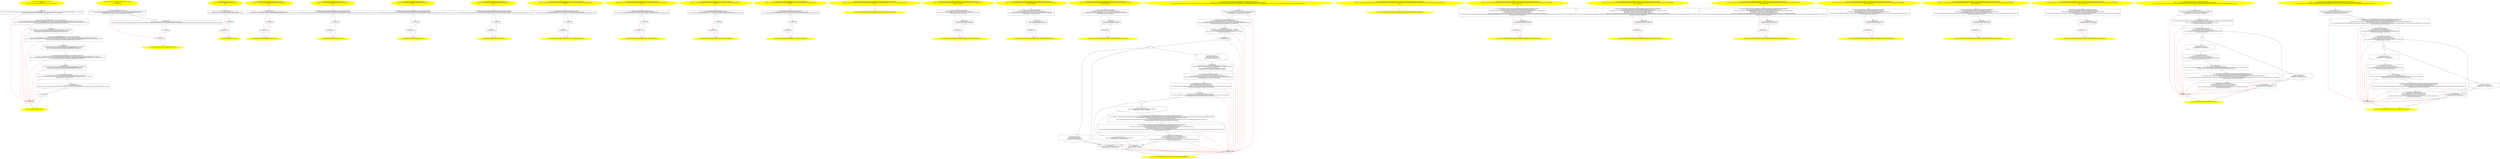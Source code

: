/* @generated */
digraph cfg {
"org.junit.validator.AnnotationsValidator.<clinit>():void.7958697267f67e51b7878b2b8e242244_1" [label="1: Start void AnnotationsValidator.<clinit>()\nFormals: \nLocals:  $irvar4:void $irvar3:void $irvar2:void $irvar1:void $irvar0:void \n  " color=yellow style=filled]
	

	 "org.junit.validator.AnnotationsValidator.<clinit>():void.7958697267f67e51b7878b2b8e242244_1" -> "org.junit.validator.AnnotationsValidator.<clinit>():void.7958697267f67e51b7878b2b8e242244_4" ;
"org.junit.validator.AnnotationsValidator.<clinit>():void.7958697267f67e51b7878b2b8e242244_2" [label="2: Exit void AnnotationsValidator.<clinit>() \n  " color=yellow style=filled]
	

"org.junit.validator.AnnotationsValidator.<clinit>():void.7958697267f67e51b7878b2b8e242244_3" [label="3:  exceptions sink \n  " shape="box"]
	

	 "org.junit.validator.AnnotationsValidator.<clinit>():void.7958697267f67e51b7878b2b8e242244_3" -> "org.junit.validator.AnnotationsValidator.<clinit>():void.7958697267f67e51b7878b2b8e242244_2" ;
"org.junit.validator.AnnotationsValidator.<clinit>():void.7958697267f67e51b7878b2b8e242244_4" [label="4:  method_body \n   n$0=_fun___new_array(sizeof(t=org.junit.validator.AnnotationsValidator$AnnotatableValidator*[_*_];len=[3]):org.junit.validator.AnnotationsValidator$AnnotatableValidator*[_*_](*)) [line 22]\n  *&$irvar0:org.junit.validator.AnnotationsValidator$AnnotatableValidator*[_*_](*)=n$0 [line 22]\n " shape="box"]
	

	 "org.junit.validator.AnnotationsValidator.<clinit>():void.7958697267f67e51b7878b2b8e242244_4" -> "org.junit.validator.AnnotationsValidator.<clinit>():void.7958697267f67e51b7878b2b8e242244_5" ;
	 "org.junit.validator.AnnotationsValidator.<clinit>():void.7958697267f67e51b7878b2b8e242244_4" -> "org.junit.validator.AnnotationsValidator.<clinit>():void.7958697267f67e51b7878b2b8e242244_3" [color="red" ];
"org.junit.validator.AnnotationsValidator.<clinit>():void.7958697267f67e51b7878b2b8e242244_5" [label="5:  Call AnnotationsValidator$ClassValidator.<init>(AnnotationsValidator$1) \n   n$1=_fun___new(sizeof(t=org.junit.validator.AnnotationsValidator$ClassValidator):org.junit.validator.AnnotationsValidator$ClassValidator*) [line 22]\n  n$2=_fun_AnnotationsValidator$ClassValidator.<init>(AnnotationsValidator$1)(n$1:org.junit.validator.AnnotationsValidator$ClassValidator*,null:java.lang.Object*) [line 22]\n  *&$irvar1:org.junit.validator.AnnotationsValidator$ClassValidator*=n$1 [line 22]\n " shape="box"]
	

	 "org.junit.validator.AnnotationsValidator.<clinit>():void.7958697267f67e51b7878b2b8e242244_5" -> "org.junit.validator.AnnotationsValidator.<clinit>():void.7958697267f67e51b7878b2b8e242244_6" ;
	 "org.junit.validator.AnnotationsValidator.<clinit>():void.7958697267f67e51b7878b2b8e242244_5" -> "org.junit.validator.AnnotationsValidator.<clinit>():void.7958697267f67e51b7878b2b8e242244_3" [color="red" ];
"org.junit.validator.AnnotationsValidator.<clinit>():void.7958697267f67e51b7878b2b8e242244_6" [label="6:  method_body \n   n$3=*&$irvar0:org.junit.validator.AnnotationsValidator$AnnotatableValidator*[_*_](*) [line 22]\n  n$4=*&$irvar1:org.junit.validator.AnnotationsValidator$ClassValidator* [line 22]\n  *n$3[0]:org.junit.validator.AnnotationsValidator$ClassValidator*=n$4 [line 22]\n " shape="box"]
	

	 "org.junit.validator.AnnotationsValidator.<clinit>():void.7958697267f67e51b7878b2b8e242244_6" -> "org.junit.validator.AnnotationsValidator.<clinit>():void.7958697267f67e51b7878b2b8e242244_7" ;
	 "org.junit.validator.AnnotationsValidator.<clinit>():void.7958697267f67e51b7878b2b8e242244_6" -> "org.junit.validator.AnnotationsValidator.<clinit>():void.7958697267f67e51b7878b2b8e242244_3" [color="red" ];
"org.junit.validator.AnnotationsValidator.<clinit>():void.7958697267f67e51b7878b2b8e242244_7" [label="7:  Call AnnotationsValidator$MethodValidator.<init>(AnnotationsValidator$1) \n   n$5=_fun___new(sizeof(t=org.junit.validator.AnnotationsValidator$MethodValidator):org.junit.validator.AnnotationsValidator$MethodValidator*) [line 22]\n  n$6=_fun_AnnotationsValidator$MethodValidator.<init>(AnnotationsValidator$1)(n$5:org.junit.validator.AnnotationsValidator$MethodValidator*,null:java.lang.Object*) [line 22]\n  *&$irvar2:org.junit.validator.AnnotationsValidator$MethodValidator*=n$5 [line 22]\n " shape="box"]
	

	 "org.junit.validator.AnnotationsValidator.<clinit>():void.7958697267f67e51b7878b2b8e242244_7" -> "org.junit.validator.AnnotationsValidator.<clinit>():void.7958697267f67e51b7878b2b8e242244_8" ;
	 "org.junit.validator.AnnotationsValidator.<clinit>():void.7958697267f67e51b7878b2b8e242244_7" -> "org.junit.validator.AnnotationsValidator.<clinit>():void.7958697267f67e51b7878b2b8e242244_3" [color="red" ];
"org.junit.validator.AnnotationsValidator.<clinit>():void.7958697267f67e51b7878b2b8e242244_8" [label="8:  method_body \n   n$7=*&$irvar0:org.junit.validator.AnnotationsValidator$AnnotatableValidator*[_*_](*) [line 22]\n  n$8=*&$irvar2:org.junit.validator.AnnotationsValidator$MethodValidator* [line 22]\n  *n$7[1]:org.junit.validator.AnnotationsValidator$MethodValidator*=n$8 [line 22]\n " shape="box"]
	

	 "org.junit.validator.AnnotationsValidator.<clinit>():void.7958697267f67e51b7878b2b8e242244_8" -> "org.junit.validator.AnnotationsValidator.<clinit>():void.7958697267f67e51b7878b2b8e242244_9" ;
	 "org.junit.validator.AnnotationsValidator.<clinit>():void.7958697267f67e51b7878b2b8e242244_8" -> "org.junit.validator.AnnotationsValidator.<clinit>():void.7958697267f67e51b7878b2b8e242244_3" [color="red" ];
"org.junit.validator.AnnotationsValidator.<clinit>():void.7958697267f67e51b7878b2b8e242244_9" [label="9:  Call AnnotationsValidator$FieldValidator.<init>(AnnotationsValidator$1) \n   n$9=_fun___new(sizeof(t=org.junit.validator.AnnotationsValidator$FieldValidator):org.junit.validator.AnnotationsValidator$FieldValidator*) [line 22]\n  n$10=_fun_AnnotationsValidator$FieldValidator.<init>(AnnotationsValidator$1)(n$9:org.junit.validator.AnnotationsValidator$FieldValidator*,null:java.lang.Object*) [line 22]\n  *&$irvar3:org.junit.validator.AnnotationsValidator$FieldValidator*=n$9 [line 22]\n " shape="box"]
	

	 "org.junit.validator.AnnotationsValidator.<clinit>():void.7958697267f67e51b7878b2b8e242244_9" -> "org.junit.validator.AnnotationsValidator.<clinit>():void.7958697267f67e51b7878b2b8e242244_10" ;
	 "org.junit.validator.AnnotationsValidator.<clinit>():void.7958697267f67e51b7878b2b8e242244_9" -> "org.junit.validator.AnnotationsValidator.<clinit>():void.7958697267f67e51b7878b2b8e242244_3" [color="red" ];
"org.junit.validator.AnnotationsValidator.<clinit>():void.7958697267f67e51b7878b2b8e242244_10" [label="10:  method_body \n   n$11=*&$irvar0:org.junit.validator.AnnotationsValidator$AnnotatableValidator*[_*_](*) [line 22]\n  n$12=*&$irvar3:org.junit.validator.AnnotationsValidator$FieldValidator* [line 22]\n  *n$11[2]:org.junit.validator.AnnotationsValidator$FieldValidator*=n$12 [line 22]\n " shape="box"]
	

	 "org.junit.validator.AnnotationsValidator.<clinit>():void.7958697267f67e51b7878b2b8e242244_10" -> "org.junit.validator.AnnotationsValidator.<clinit>():void.7958697267f67e51b7878b2b8e242244_11" ;
	 "org.junit.validator.AnnotationsValidator.<clinit>():void.7958697267f67e51b7878b2b8e242244_10" -> "org.junit.validator.AnnotationsValidator.<clinit>():void.7958697267f67e51b7878b2b8e242244_3" [color="red" ];
"org.junit.validator.AnnotationsValidator.<clinit>():void.7958697267f67e51b7878b2b8e242244_11" [label="11:  Call List Arrays.asList(Object[]) \n   n$13=*&$irvar0:org.junit.validator.AnnotationsValidator$AnnotatableValidator*[_*_](*) [line 22]\n  n$14=_fun_List Arrays.asList(Object[])(n$13:org.junit.validator.AnnotationsValidator$AnnotatableValidator*[_*_](*)) [line 22]\n  *&$irvar4:java.util.List*=n$14 [line 22]\n " shape="box"]
	

	 "org.junit.validator.AnnotationsValidator.<clinit>():void.7958697267f67e51b7878b2b8e242244_11" -> "org.junit.validator.AnnotationsValidator.<clinit>():void.7958697267f67e51b7878b2b8e242244_12" ;
	 "org.junit.validator.AnnotationsValidator.<clinit>():void.7958697267f67e51b7878b2b8e242244_11" -> "org.junit.validator.AnnotationsValidator.<clinit>():void.7958697267f67e51b7878b2b8e242244_3" [color="red" ];
"org.junit.validator.AnnotationsValidator.<clinit>():void.7958697267f67e51b7878b2b8e242244_12" [label="12:  method_body \n   n$15=*&$irvar4:java.util.List* [line 22]\n  *&#GB<>$org.junit.validator.AnnotationsValidator.VALIDATORS:org.junit.validator.AnnotationsValidator(root org.junit.validator.AnnotationsValidator)=n$15 [line 22]\n " shape="box"]
	

	 "org.junit.validator.AnnotationsValidator.<clinit>():void.7958697267f67e51b7878b2b8e242244_12" -> "org.junit.validator.AnnotationsValidator.<clinit>():void.7958697267f67e51b7878b2b8e242244_13" ;
	 "org.junit.validator.AnnotationsValidator.<clinit>():void.7958697267f67e51b7878b2b8e242244_12" -> "org.junit.validator.AnnotationsValidator.<clinit>():void.7958697267f67e51b7878b2b8e242244_3" [color="red" ];
"org.junit.validator.AnnotationsValidator.<clinit>():void.7958697267f67e51b7878b2b8e242244_13" [label="13:  method_body \n  " shape="box"]
	

	 "org.junit.validator.AnnotationsValidator.<clinit>():void.7958697267f67e51b7878b2b8e242244_13" -> "org.junit.validator.AnnotationsValidator.<clinit>():void.7958697267f67e51b7878b2b8e242244_2" ;
	 "org.junit.validator.AnnotationsValidator.<clinit>():void.7958697267f67e51b7878b2b8e242244_13" -> "org.junit.validator.AnnotationsValidator.<clinit>():void.7958697267f67e51b7878b2b8e242244_3" [color="red" ];
"org.junit.validator.AnnotationsValidator$AnnotatableValidator.<clinit>():void.b9e756f95f9c471071b60fa08704bbd2_1" [label="1: Start void AnnotationsValidator$AnnotatableValidator.<clinit>()\nFormals: \nLocals:  $irvar0:void \n  " color=yellow style=filled]
	

	 "org.junit.validator.AnnotationsValidator$AnnotatableValidator.<clinit>():void.b9e756f95f9c471071b60fa08704bbd2_1" -> "org.junit.validator.AnnotationsValidator$AnnotatableValidator.<clinit>():void.b9e756f95f9c471071b60fa08704bbd2_4" ;
"org.junit.validator.AnnotationsValidator$AnnotatableValidator.<clinit>():void.b9e756f95f9c471071b60fa08704bbd2_2" [label="2: Exit void AnnotationsValidator$AnnotatableValidator.<clinit>() \n  " color=yellow style=filled]
	

"org.junit.validator.AnnotationsValidator$AnnotatableValidator.<clinit>():void.b9e756f95f9c471071b60fa08704bbd2_3" [label="3:  exceptions sink \n  " shape="box"]
	

	 "org.junit.validator.AnnotationsValidator$AnnotatableValidator.<clinit>():void.b9e756f95f9c471071b60fa08704bbd2_3" -> "org.junit.validator.AnnotationsValidator$AnnotatableValidator.<clinit>():void.b9e756f95f9c471071b60fa08704bbd2_2" ;
"org.junit.validator.AnnotationsValidator$AnnotatableValidator.<clinit>():void.b9e756f95f9c471071b60fa08704bbd2_4" [label="4:  Call AnnotationValidatorFactory.<init>() \n   n$0=_fun___new(sizeof(t=org.junit.validator.AnnotationValidatorFactory):org.junit.validator.AnnotationValidatorFactory*) [line 44]\n  n$1=_fun_AnnotationValidatorFactory.<init>()(n$0:org.junit.validator.AnnotationValidatorFactory*) [line 44]\n  *&$irvar0:org.junit.validator.AnnotationValidatorFactory*=n$0 [line 44]\n " shape="box"]
	

	 "org.junit.validator.AnnotationsValidator$AnnotatableValidator.<clinit>():void.b9e756f95f9c471071b60fa08704bbd2_4" -> "org.junit.validator.AnnotationsValidator$AnnotatableValidator.<clinit>():void.b9e756f95f9c471071b60fa08704bbd2_5" ;
	 "org.junit.validator.AnnotationsValidator$AnnotatableValidator.<clinit>():void.b9e756f95f9c471071b60fa08704bbd2_4" -> "org.junit.validator.AnnotationsValidator$AnnotatableValidator.<clinit>():void.b9e756f95f9c471071b60fa08704bbd2_3" [color="red" ];
"org.junit.validator.AnnotationsValidator$AnnotatableValidator.<clinit>():void.b9e756f95f9c471071b60fa08704bbd2_5" [label="5:  method_body \n   n$2=*&$irvar0:org.junit.validator.AnnotationValidatorFactory* [line 44]\n  *&#GB<>$org.junit.validator.AnnotationsValidator$AnnotatableValidator.ANNOTATION_VALIDATOR_FACTORY:org.junit.validator.AnnotationsValidator$AnnotatableValidator(root org.junit.validator.AnnotationsValidator$AnnotatableValidator)=n$2 [line 44]\n " shape="box"]
	

	 "org.junit.validator.AnnotationsValidator$AnnotatableValidator.<clinit>():void.b9e756f95f9c471071b60fa08704bbd2_5" -> "org.junit.validator.AnnotationsValidator$AnnotatableValidator.<clinit>():void.b9e756f95f9c471071b60fa08704bbd2_6" ;
	 "org.junit.validator.AnnotationsValidator$AnnotatableValidator.<clinit>():void.b9e756f95f9c471071b60fa08704bbd2_5" -> "org.junit.validator.AnnotationsValidator$AnnotatableValidator.<clinit>():void.b9e756f95f9c471071b60fa08704bbd2_3" [color="red" ];
"org.junit.validator.AnnotationsValidator$AnnotatableValidator.<clinit>():void.b9e756f95f9c471071b60fa08704bbd2_6" [label="6:  method_body \n  " shape="box"]
	

	 "org.junit.validator.AnnotationsValidator$AnnotatableValidator.<clinit>():void.b9e756f95f9c471071b60fa08704bbd2_6" -> "org.junit.validator.AnnotationsValidator$AnnotatableValidator.<clinit>():void.b9e756f95f9c471071b60fa08704bbd2_2" ;
	 "org.junit.validator.AnnotationsValidator$AnnotatableValidator.<clinit>():void.b9e756f95f9c471071b60fa08704bbd2_6" -> "org.junit.validator.AnnotationsValidator$AnnotatableValidator.<clinit>():void.b9e756f95f9c471071b60fa08704bbd2_3" [color="red" ];
"org.junit.validator.AnnotationsValidator.<init>().25f16e3db027f7118c73b86ba5bab017_1" [label="1: Start AnnotationsValidator.<init>()\nFormals:  this:org.junit.validator.AnnotationsValidator*\nLocals:  \n  " color=yellow style=filled]
	

	 "org.junit.validator.AnnotationsValidator.<init>().25f16e3db027f7118c73b86ba5bab017_1" -> "org.junit.validator.AnnotationsValidator.<init>().25f16e3db027f7118c73b86ba5bab017_4" ;
"org.junit.validator.AnnotationsValidator.<init>().25f16e3db027f7118c73b86ba5bab017_2" [label="2: Exit AnnotationsValidator.<init>() \n  " color=yellow style=filled]
	

"org.junit.validator.AnnotationsValidator.<init>().25f16e3db027f7118c73b86ba5bab017_3" [label="3:  exceptions sink \n  " shape="box"]
	

	 "org.junit.validator.AnnotationsValidator.<init>().25f16e3db027f7118c73b86ba5bab017_3" -> "org.junit.validator.AnnotationsValidator.<init>().25f16e3db027f7118c73b86ba5bab017_2" ;
"org.junit.validator.AnnotationsValidator.<init>().25f16e3db027f7118c73b86ba5bab017_4" [label="4:  Call Object.<init>() \n   n$0=*&this:org.junit.validator.AnnotationsValidator* [line 21]\n  n$1=_fun_Object.<init>()(n$0:org.junit.validator.AnnotationsValidator*) [line 21]\n " shape="box"]
	

	 "org.junit.validator.AnnotationsValidator.<init>().25f16e3db027f7118c73b86ba5bab017_4" -> "org.junit.validator.AnnotationsValidator.<init>().25f16e3db027f7118c73b86ba5bab017_5" ;
	 "org.junit.validator.AnnotationsValidator.<init>().25f16e3db027f7118c73b86ba5bab017_4" -> "org.junit.validator.AnnotationsValidator.<init>().25f16e3db027f7118c73b86ba5bab017_3" [color="red" ];
"org.junit.validator.AnnotationsValidator.<init>().25f16e3db027f7118c73b86ba5bab017_5" [label="5:  method_body \n  " shape="box"]
	

	 "org.junit.validator.AnnotationsValidator.<init>().25f16e3db027f7118c73b86ba5bab017_5" -> "org.junit.validator.AnnotationsValidator.<init>().25f16e3db027f7118c73b86ba5bab017_2" ;
	 "org.junit.validator.AnnotationsValidator.<init>().25f16e3db027f7118c73b86ba5bab017_5" -> "org.junit.validator.AnnotationsValidator.<init>().25f16e3db027f7118c73b86ba5bab017_3" [color="red" ];
"org.junit.validator.AnnotationsValidator$AnnotatableValidator.<init>().51ce8293911db3f835bfc5ed7ce9b358_1" [label="1: Start AnnotationsValidator$AnnotatableValidator.<init>()\nFormals:  this:org.junit.validator.AnnotationsValidator$AnnotatableValidator*\nLocals:  \n  " color=yellow style=filled]
	

	 "org.junit.validator.AnnotationsValidator$AnnotatableValidator.<init>().51ce8293911db3f835bfc5ed7ce9b358_1" -> "org.junit.validator.AnnotationsValidator$AnnotatableValidator.<init>().51ce8293911db3f835bfc5ed7ce9b358_4" ;
"org.junit.validator.AnnotationsValidator$AnnotatableValidator.<init>().51ce8293911db3f835bfc5ed7ce9b358_2" [label="2: Exit AnnotationsValidator$AnnotatableValidator.<init>() \n  " color=yellow style=filled]
	

"org.junit.validator.AnnotationsValidator$AnnotatableValidator.<init>().51ce8293911db3f835bfc5ed7ce9b358_3" [label="3:  exceptions sink \n  " shape="box"]
	

	 "org.junit.validator.AnnotationsValidator$AnnotatableValidator.<init>().51ce8293911db3f835bfc5ed7ce9b358_3" -> "org.junit.validator.AnnotationsValidator$AnnotatableValidator.<init>().51ce8293911db3f835bfc5ed7ce9b358_2" ;
"org.junit.validator.AnnotationsValidator$AnnotatableValidator.<init>().51ce8293911db3f835bfc5ed7ce9b358_4" [label="4:  Call Object.<init>() \n   n$0=*&this:org.junit.validator.AnnotationsValidator$AnnotatableValidator* [line 43]\n  n$1=_fun_Object.<init>()(n$0:org.junit.validator.AnnotationsValidator$AnnotatableValidator*) [line 43]\n " shape="box"]
	

	 "org.junit.validator.AnnotationsValidator$AnnotatableValidator.<init>().51ce8293911db3f835bfc5ed7ce9b358_4" -> "org.junit.validator.AnnotationsValidator$AnnotatableValidator.<init>().51ce8293911db3f835bfc5ed7ce9b358_5" ;
	 "org.junit.validator.AnnotationsValidator$AnnotatableValidator.<init>().51ce8293911db3f835bfc5ed7ce9b358_4" -> "org.junit.validator.AnnotationsValidator$AnnotatableValidator.<init>().51ce8293911db3f835bfc5ed7ce9b358_3" [color="red" ];
"org.junit.validator.AnnotationsValidator$AnnotatableValidator.<init>().51ce8293911db3f835bfc5ed7ce9b358_5" [label="5:  method_body \n  " shape="box"]
	

	 "org.junit.validator.AnnotationsValidator$AnnotatableValidator.<init>().51ce8293911db3f835bfc5ed7ce9b358_5" -> "org.junit.validator.AnnotationsValidator$AnnotatableValidator.<init>().51ce8293911db3f835bfc5ed7ce9b358_2" ;
	 "org.junit.validator.AnnotationsValidator$AnnotatableValidator.<init>().51ce8293911db3f835bfc5ed7ce9b358_5" -> "org.junit.validator.AnnotationsValidator$AnnotatableValidator.<init>().51ce8293911db3f835bfc5ed7ce9b358_3" [color="red" ];
"org.junit.validator.AnnotationsValidator$ClassValidator.<init>().27f9dbbc9016b8221a192e94bda745d0_1" [label="1: Start AnnotationsValidator$ClassValidator.<init>()\nFormals:  this:org.junit.validator.AnnotationsValidator$ClassValidator*\nLocals:  \n  " color=yellow style=filled]
	

	 "org.junit.validator.AnnotationsValidator$ClassValidator.<init>().27f9dbbc9016b8221a192e94bda745d0_1" -> "org.junit.validator.AnnotationsValidator$ClassValidator.<init>().27f9dbbc9016b8221a192e94bda745d0_4" ;
"org.junit.validator.AnnotationsValidator$ClassValidator.<init>().27f9dbbc9016b8221a192e94bda745d0_2" [label="2: Exit AnnotationsValidator$ClassValidator.<init>() \n  " color=yellow style=filled]
	

"org.junit.validator.AnnotationsValidator$ClassValidator.<init>().27f9dbbc9016b8221a192e94bda745d0_3" [label="3:  exceptions sink \n  " shape="box"]
	

	 "org.junit.validator.AnnotationsValidator$ClassValidator.<init>().27f9dbbc9016b8221a192e94bda745d0_3" -> "org.junit.validator.AnnotationsValidator$ClassValidator.<init>().27f9dbbc9016b8221a192e94bda745d0_2" ;
"org.junit.validator.AnnotationsValidator$ClassValidator.<init>().27f9dbbc9016b8221a192e94bda745d0_4" [label="4:  Call AnnotationsValidator$AnnotatableValidator.<init>(AnnotationsValidator$1) \n   n$0=*&this:org.junit.validator.AnnotationsValidator$ClassValidator* [line 79]\n  n$1=_fun_AnnotationsValidator$AnnotatableValidator.<init>(AnnotationsValidator$1)(n$0:org.junit.validator.AnnotationsValidator$ClassValidator*,null:java.lang.Object*) [line 79]\n " shape="box"]
	

	 "org.junit.validator.AnnotationsValidator$ClassValidator.<init>().27f9dbbc9016b8221a192e94bda745d0_4" -> "org.junit.validator.AnnotationsValidator$ClassValidator.<init>().27f9dbbc9016b8221a192e94bda745d0_5" ;
	 "org.junit.validator.AnnotationsValidator$ClassValidator.<init>().27f9dbbc9016b8221a192e94bda745d0_4" -> "org.junit.validator.AnnotationsValidator$ClassValidator.<init>().27f9dbbc9016b8221a192e94bda745d0_3" [color="red" ];
"org.junit.validator.AnnotationsValidator$ClassValidator.<init>().27f9dbbc9016b8221a192e94bda745d0_5" [label="5:  method_body \n  " shape="box"]
	

	 "org.junit.validator.AnnotationsValidator$ClassValidator.<init>().27f9dbbc9016b8221a192e94bda745d0_5" -> "org.junit.validator.AnnotationsValidator$ClassValidator.<init>().27f9dbbc9016b8221a192e94bda745d0_2" ;
	 "org.junit.validator.AnnotationsValidator$ClassValidator.<init>().27f9dbbc9016b8221a192e94bda745d0_5" -> "org.junit.validator.AnnotationsValidator$ClassValidator.<init>().27f9dbbc9016b8221a192e94bda745d0_3" [color="red" ];
"org.junit.validator.AnnotationsValidator$FieldValidator.<init>().8b52f7e2a1dd766ddab48973ccc6fc95_1" [label="1: Start AnnotationsValidator$FieldValidator.<init>()\nFormals:  this:org.junit.validator.AnnotationsValidator$FieldValidator*\nLocals:  \n  " color=yellow style=filled]
	

	 "org.junit.validator.AnnotationsValidator$FieldValidator.<init>().8b52f7e2a1dd766ddab48973ccc6fc95_1" -> "org.junit.validator.AnnotationsValidator$FieldValidator.<init>().8b52f7e2a1dd766ddab48973ccc6fc95_4" ;
"org.junit.validator.AnnotationsValidator$FieldValidator.<init>().8b52f7e2a1dd766ddab48973ccc6fc95_2" [label="2: Exit AnnotationsValidator$FieldValidator.<init>() \n  " color=yellow style=filled]
	

"org.junit.validator.AnnotationsValidator$FieldValidator.<init>().8b52f7e2a1dd766ddab48973ccc6fc95_3" [label="3:  exceptions sink \n  " shape="box"]
	

	 "org.junit.validator.AnnotationsValidator$FieldValidator.<init>().8b52f7e2a1dd766ddab48973ccc6fc95_3" -> "org.junit.validator.AnnotationsValidator$FieldValidator.<init>().8b52f7e2a1dd766ddab48973ccc6fc95_2" ;
"org.junit.validator.AnnotationsValidator$FieldValidator.<init>().8b52f7e2a1dd766ddab48973ccc6fc95_4" [label="4:  Call AnnotationsValidator$AnnotatableValidator.<init>(AnnotationsValidator$1) \n   n$0=*&this:org.junit.validator.AnnotationsValidator$FieldValidator* [line 107]\n  n$1=_fun_AnnotationsValidator$AnnotatableValidator.<init>(AnnotationsValidator$1)(n$0:org.junit.validator.AnnotationsValidator$FieldValidator*,null:java.lang.Object*) [line 107]\n " shape="box"]
	

	 "org.junit.validator.AnnotationsValidator$FieldValidator.<init>().8b52f7e2a1dd766ddab48973ccc6fc95_4" -> "org.junit.validator.AnnotationsValidator$FieldValidator.<init>().8b52f7e2a1dd766ddab48973ccc6fc95_5" ;
	 "org.junit.validator.AnnotationsValidator$FieldValidator.<init>().8b52f7e2a1dd766ddab48973ccc6fc95_4" -> "org.junit.validator.AnnotationsValidator$FieldValidator.<init>().8b52f7e2a1dd766ddab48973ccc6fc95_3" [color="red" ];
"org.junit.validator.AnnotationsValidator$FieldValidator.<init>().8b52f7e2a1dd766ddab48973ccc6fc95_5" [label="5:  method_body \n  " shape="box"]
	

	 "org.junit.validator.AnnotationsValidator$FieldValidator.<init>().8b52f7e2a1dd766ddab48973ccc6fc95_5" -> "org.junit.validator.AnnotationsValidator$FieldValidator.<init>().8b52f7e2a1dd766ddab48973ccc6fc95_2" ;
	 "org.junit.validator.AnnotationsValidator$FieldValidator.<init>().8b52f7e2a1dd766ddab48973ccc6fc95_5" -> "org.junit.validator.AnnotationsValidator$FieldValidator.<init>().8b52f7e2a1dd766ddab48973ccc6fc95_3" [color="red" ];
"org.junit.validator.AnnotationsValidator$MethodValidator.<init>().f3ba1bdf806e186ed90b60ed2ae43970_1" [label="1: Start AnnotationsValidator$MethodValidator.<init>()\nFormals:  this:org.junit.validator.AnnotationsValidator$MethodValidator*\nLocals:  \n  " color=yellow style=filled]
	

	 "org.junit.validator.AnnotationsValidator$MethodValidator.<init>().f3ba1bdf806e186ed90b60ed2ae43970_1" -> "org.junit.validator.AnnotationsValidator$MethodValidator.<init>().f3ba1bdf806e186ed90b60ed2ae43970_4" ;
"org.junit.validator.AnnotationsValidator$MethodValidator.<init>().f3ba1bdf806e186ed90b60ed2ae43970_2" [label="2: Exit AnnotationsValidator$MethodValidator.<init>() \n  " color=yellow style=filled]
	

"org.junit.validator.AnnotationsValidator$MethodValidator.<init>().f3ba1bdf806e186ed90b60ed2ae43970_3" [label="3:  exceptions sink \n  " shape="box"]
	

	 "org.junit.validator.AnnotationsValidator$MethodValidator.<init>().f3ba1bdf806e186ed90b60ed2ae43970_3" -> "org.junit.validator.AnnotationsValidator$MethodValidator.<init>().f3ba1bdf806e186ed90b60ed2ae43970_2" ;
"org.junit.validator.AnnotationsValidator$MethodValidator.<init>().f3ba1bdf806e186ed90b60ed2ae43970_4" [label="4:  Call AnnotationsValidator$AnnotatableValidator.<init>(AnnotationsValidator$1) \n   n$0=*&this:org.junit.validator.AnnotationsValidator$MethodValidator* [line 92]\n  n$1=_fun_AnnotationsValidator$AnnotatableValidator.<init>(AnnotationsValidator$1)(n$0:org.junit.validator.AnnotationsValidator$MethodValidator*,null:java.lang.Object*) [line 92]\n " shape="box"]
	

	 "org.junit.validator.AnnotationsValidator$MethodValidator.<init>().f3ba1bdf806e186ed90b60ed2ae43970_4" -> "org.junit.validator.AnnotationsValidator$MethodValidator.<init>().f3ba1bdf806e186ed90b60ed2ae43970_5" ;
	 "org.junit.validator.AnnotationsValidator$MethodValidator.<init>().f3ba1bdf806e186ed90b60ed2ae43970_4" -> "org.junit.validator.AnnotationsValidator$MethodValidator.<init>().f3ba1bdf806e186ed90b60ed2ae43970_3" [color="red" ];
"org.junit.validator.AnnotationsValidator$MethodValidator.<init>().f3ba1bdf806e186ed90b60ed2ae43970_5" [label="5:  method_body \n  " shape="box"]
	

	 "org.junit.validator.AnnotationsValidator$MethodValidator.<init>().f3ba1bdf806e186ed90b60ed2ae43970_5" -> "org.junit.validator.AnnotationsValidator$MethodValidator.<init>().f3ba1bdf806e186ed90b60ed2ae43970_2" ;
	 "org.junit.validator.AnnotationsValidator$MethodValidator.<init>().f3ba1bdf806e186ed90b60ed2ae43970_5" -> "org.junit.validator.AnnotationsValidator$MethodValidator.<init>().f3ba1bdf806e186ed90b60ed2ae43970_3" [color="red" ];
"org.junit.validator.AnnotationsValidator$AnnotatableValidator.<init>(org.junit.validator.Annotations.5b97a08246e6950bc2b5068014f4381b_1" [label="1: Start AnnotationsValidator$AnnotatableValidator.<init>(AnnotationsValidator$1)\nFormals:  this:org.junit.validator.AnnotationsValidator$AnnotatableValidator* x0:org.junit.validator.AnnotationsValidator$1*\nLocals:  \n  " color=yellow style=filled]
	

	 "org.junit.validator.AnnotationsValidator$AnnotatableValidator.<init>(org.junit.validator.Annotations.5b97a08246e6950bc2b5068014f4381b_1" -> "org.junit.validator.AnnotationsValidator$AnnotatableValidator.<init>(org.junit.validator.Annotations.5b97a08246e6950bc2b5068014f4381b_4" ;
"org.junit.validator.AnnotationsValidator$AnnotatableValidator.<init>(org.junit.validator.Annotations.5b97a08246e6950bc2b5068014f4381b_2" [label="2: Exit AnnotationsValidator$AnnotatableValidator.<init>(AnnotationsValidator$1) \n  " color=yellow style=filled]
	

"org.junit.validator.AnnotationsValidator$AnnotatableValidator.<init>(org.junit.validator.Annotations.5b97a08246e6950bc2b5068014f4381b_3" [label="3:  exceptions sink \n  " shape="box"]
	

	 "org.junit.validator.AnnotationsValidator$AnnotatableValidator.<init>(org.junit.validator.Annotations.5b97a08246e6950bc2b5068014f4381b_3" -> "org.junit.validator.AnnotationsValidator$AnnotatableValidator.<init>(org.junit.validator.Annotations.5b97a08246e6950bc2b5068014f4381b_2" ;
"org.junit.validator.AnnotationsValidator$AnnotatableValidator.<init>(org.junit.validator.Annotations.5b97a08246e6950bc2b5068014f4381b_4" [label="4:  Call AnnotationsValidator$AnnotatableValidator.<init>() \n   n$0=*&this:org.junit.validator.AnnotationsValidator$AnnotatableValidator* [line 43]\n  n$1=_fun_AnnotationsValidator$AnnotatableValidator.<init>()(n$0:org.junit.validator.AnnotationsValidator$AnnotatableValidator*) [line 43]\n " shape="box"]
	

	 "org.junit.validator.AnnotationsValidator$AnnotatableValidator.<init>(org.junit.validator.Annotations.5b97a08246e6950bc2b5068014f4381b_4" -> "org.junit.validator.AnnotationsValidator$AnnotatableValidator.<init>(org.junit.validator.Annotations.5b97a08246e6950bc2b5068014f4381b_5" ;
	 "org.junit.validator.AnnotationsValidator$AnnotatableValidator.<init>(org.junit.validator.Annotations.5b97a08246e6950bc2b5068014f4381b_4" -> "org.junit.validator.AnnotationsValidator$AnnotatableValidator.<init>(org.junit.validator.Annotations.5b97a08246e6950bc2b5068014f4381b_3" [color="red" ];
"org.junit.validator.AnnotationsValidator$AnnotatableValidator.<init>(org.junit.validator.Annotations.5b97a08246e6950bc2b5068014f4381b_5" [label="5:  method_body \n  " shape="box"]
	

	 "org.junit.validator.AnnotationsValidator$AnnotatableValidator.<init>(org.junit.validator.Annotations.5b97a08246e6950bc2b5068014f4381b_5" -> "org.junit.validator.AnnotationsValidator$AnnotatableValidator.<init>(org.junit.validator.Annotations.5b97a08246e6950bc2b5068014f4381b_2" ;
	 "org.junit.validator.AnnotationsValidator$AnnotatableValidator.<init>(org.junit.validator.Annotations.5b97a08246e6950bc2b5068014f4381b_5" -> "org.junit.validator.AnnotationsValidator$AnnotatableValidator.<init>(org.junit.validator.Annotations.5b97a08246e6950bc2b5068014f4381b_3" [color="red" ];
"org.junit.validator.AnnotationsValidator$ClassValidator.<init>(org.junit.validator.AnnotationsValida.1448f1fc470e4c50cb6a0692a875c7d9_1" [label="1: Start AnnotationsValidator$ClassValidator.<init>(AnnotationsValidator$1)\nFormals:  this:org.junit.validator.AnnotationsValidator$ClassValidator* x0:org.junit.validator.AnnotationsValidator$1*\nLocals:  \n  " color=yellow style=filled]
	

	 "org.junit.validator.AnnotationsValidator$ClassValidator.<init>(org.junit.validator.AnnotationsValida.1448f1fc470e4c50cb6a0692a875c7d9_1" -> "org.junit.validator.AnnotationsValidator$ClassValidator.<init>(org.junit.validator.AnnotationsValida.1448f1fc470e4c50cb6a0692a875c7d9_4" ;
"org.junit.validator.AnnotationsValidator$ClassValidator.<init>(org.junit.validator.AnnotationsValida.1448f1fc470e4c50cb6a0692a875c7d9_2" [label="2: Exit AnnotationsValidator$ClassValidator.<init>(AnnotationsValidator$1) \n  " color=yellow style=filled]
	

"org.junit.validator.AnnotationsValidator$ClassValidator.<init>(org.junit.validator.AnnotationsValida.1448f1fc470e4c50cb6a0692a875c7d9_3" [label="3:  exceptions sink \n  " shape="box"]
	

	 "org.junit.validator.AnnotationsValidator$ClassValidator.<init>(org.junit.validator.AnnotationsValida.1448f1fc470e4c50cb6a0692a875c7d9_3" -> "org.junit.validator.AnnotationsValidator$ClassValidator.<init>(org.junit.validator.AnnotationsValida.1448f1fc470e4c50cb6a0692a875c7d9_2" ;
"org.junit.validator.AnnotationsValidator$ClassValidator.<init>(org.junit.validator.AnnotationsValida.1448f1fc470e4c50cb6a0692a875c7d9_4" [label="4:  Call AnnotationsValidator$ClassValidator.<init>() \n   n$0=*&this:org.junit.validator.AnnotationsValidator$ClassValidator* [line 79]\n  n$1=_fun_AnnotationsValidator$ClassValidator.<init>()(n$0:org.junit.validator.AnnotationsValidator$ClassValidator*) [line 79]\n " shape="box"]
	

	 "org.junit.validator.AnnotationsValidator$ClassValidator.<init>(org.junit.validator.AnnotationsValida.1448f1fc470e4c50cb6a0692a875c7d9_4" -> "org.junit.validator.AnnotationsValidator$ClassValidator.<init>(org.junit.validator.AnnotationsValida.1448f1fc470e4c50cb6a0692a875c7d9_5" ;
	 "org.junit.validator.AnnotationsValidator$ClassValidator.<init>(org.junit.validator.AnnotationsValida.1448f1fc470e4c50cb6a0692a875c7d9_4" -> "org.junit.validator.AnnotationsValidator$ClassValidator.<init>(org.junit.validator.AnnotationsValida.1448f1fc470e4c50cb6a0692a875c7d9_3" [color="red" ];
"org.junit.validator.AnnotationsValidator$ClassValidator.<init>(org.junit.validator.AnnotationsValida.1448f1fc470e4c50cb6a0692a875c7d9_5" [label="5:  method_body \n  " shape="box"]
	

	 "org.junit.validator.AnnotationsValidator$ClassValidator.<init>(org.junit.validator.AnnotationsValida.1448f1fc470e4c50cb6a0692a875c7d9_5" -> "org.junit.validator.AnnotationsValidator$ClassValidator.<init>(org.junit.validator.AnnotationsValida.1448f1fc470e4c50cb6a0692a875c7d9_2" ;
	 "org.junit.validator.AnnotationsValidator$ClassValidator.<init>(org.junit.validator.AnnotationsValida.1448f1fc470e4c50cb6a0692a875c7d9_5" -> "org.junit.validator.AnnotationsValidator$ClassValidator.<init>(org.junit.validator.AnnotationsValida.1448f1fc470e4c50cb6a0692a875c7d9_3" [color="red" ];
"org.junit.validator.AnnotationsValidator$FieldValidator.<init>(org.junit.validator.AnnotationsValida.fa393b31113ed72c9f938ef8d790aca2_1" [label="1: Start AnnotationsValidator$FieldValidator.<init>(AnnotationsValidator$1)\nFormals:  this:org.junit.validator.AnnotationsValidator$FieldValidator* x0:org.junit.validator.AnnotationsValidator$1*\nLocals:  \n  " color=yellow style=filled]
	

	 "org.junit.validator.AnnotationsValidator$FieldValidator.<init>(org.junit.validator.AnnotationsValida.fa393b31113ed72c9f938ef8d790aca2_1" -> "org.junit.validator.AnnotationsValidator$FieldValidator.<init>(org.junit.validator.AnnotationsValida.fa393b31113ed72c9f938ef8d790aca2_4" ;
"org.junit.validator.AnnotationsValidator$FieldValidator.<init>(org.junit.validator.AnnotationsValida.fa393b31113ed72c9f938ef8d790aca2_2" [label="2: Exit AnnotationsValidator$FieldValidator.<init>(AnnotationsValidator$1) \n  " color=yellow style=filled]
	

"org.junit.validator.AnnotationsValidator$FieldValidator.<init>(org.junit.validator.AnnotationsValida.fa393b31113ed72c9f938ef8d790aca2_3" [label="3:  exceptions sink \n  " shape="box"]
	

	 "org.junit.validator.AnnotationsValidator$FieldValidator.<init>(org.junit.validator.AnnotationsValida.fa393b31113ed72c9f938ef8d790aca2_3" -> "org.junit.validator.AnnotationsValidator$FieldValidator.<init>(org.junit.validator.AnnotationsValida.fa393b31113ed72c9f938ef8d790aca2_2" ;
"org.junit.validator.AnnotationsValidator$FieldValidator.<init>(org.junit.validator.AnnotationsValida.fa393b31113ed72c9f938ef8d790aca2_4" [label="4:  Call AnnotationsValidator$FieldValidator.<init>() \n   n$0=*&this:org.junit.validator.AnnotationsValidator$FieldValidator* [line 107]\n  n$1=_fun_AnnotationsValidator$FieldValidator.<init>()(n$0:org.junit.validator.AnnotationsValidator$FieldValidator*) [line 107]\n " shape="box"]
	

	 "org.junit.validator.AnnotationsValidator$FieldValidator.<init>(org.junit.validator.AnnotationsValida.fa393b31113ed72c9f938ef8d790aca2_4" -> "org.junit.validator.AnnotationsValidator$FieldValidator.<init>(org.junit.validator.AnnotationsValida.fa393b31113ed72c9f938ef8d790aca2_5" ;
	 "org.junit.validator.AnnotationsValidator$FieldValidator.<init>(org.junit.validator.AnnotationsValida.fa393b31113ed72c9f938ef8d790aca2_4" -> "org.junit.validator.AnnotationsValidator$FieldValidator.<init>(org.junit.validator.AnnotationsValida.fa393b31113ed72c9f938ef8d790aca2_3" [color="red" ];
"org.junit.validator.AnnotationsValidator$FieldValidator.<init>(org.junit.validator.AnnotationsValida.fa393b31113ed72c9f938ef8d790aca2_5" [label="5:  method_body \n  " shape="box"]
	

	 "org.junit.validator.AnnotationsValidator$FieldValidator.<init>(org.junit.validator.AnnotationsValida.fa393b31113ed72c9f938ef8d790aca2_5" -> "org.junit.validator.AnnotationsValidator$FieldValidator.<init>(org.junit.validator.AnnotationsValida.fa393b31113ed72c9f938ef8d790aca2_2" ;
	 "org.junit.validator.AnnotationsValidator$FieldValidator.<init>(org.junit.validator.AnnotationsValida.fa393b31113ed72c9f938ef8d790aca2_5" -> "org.junit.validator.AnnotationsValidator$FieldValidator.<init>(org.junit.validator.AnnotationsValida.fa393b31113ed72c9f938ef8d790aca2_3" [color="red" ];
"org.junit.validator.AnnotationsValidator$MethodValidator.<init>(org.junit.validator.AnnotationsValid.4b7ea4bafe38afd5d0d0ce161d889b16_1" [label="1: Start AnnotationsValidator$MethodValidator.<init>(AnnotationsValidator$1)\nFormals:  this:org.junit.validator.AnnotationsValidator$MethodValidator* x0:org.junit.validator.AnnotationsValidator$1*\nLocals:  \n  " color=yellow style=filled]
	

	 "org.junit.validator.AnnotationsValidator$MethodValidator.<init>(org.junit.validator.AnnotationsValid.4b7ea4bafe38afd5d0d0ce161d889b16_1" -> "org.junit.validator.AnnotationsValidator$MethodValidator.<init>(org.junit.validator.AnnotationsValid.4b7ea4bafe38afd5d0d0ce161d889b16_4" ;
"org.junit.validator.AnnotationsValidator$MethodValidator.<init>(org.junit.validator.AnnotationsValid.4b7ea4bafe38afd5d0d0ce161d889b16_2" [label="2: Exit AnnotationsValidator$MethodValidator.<init>(AnnotationsValidator$1) \n  " color=yellow style=filled]
	

"org.junit.validator.AnnotationsValidator$MethodValidator.<init>(org.junit.validator.AnnotationsValid.4b7ea4bafe38afd5d0d0ce161d889b16_3" [label="3:  exceptions sink \n  " shape="box"]
	

	 "org.junit.validator.AnnotationsValidator$MethodValidator.<init>(org.junit.validator.AnnotationsValid.4b7ea4bafe38afd5d0d0ce161d889b16_3" -> "org.junit.validator.AnnotationsValidator$MethodValidator.<init>(org.junit.validator.AnnotationsValid.4b7ea4bafe38afd5d0d0ce161d889b16_2" ;
"org.junit.validator.AnnotationsValidator$MethodValidator.<init>(org.junit.validator.AnnotationsValid.4b7ea4bafe38afd5d0d0ce161d889b16_4" [label="4:  Call AnnotationsValidator$MethodValidator.<init>() \n   n$0=*&this:org.junit.validator.AnnotationsValidator$MethodValidator* [line 92]\n  n$1=_fun_AnnotationsValidator$MethodValidator.<init>()(n$0:org.junit.validator.AnnotationsValidator$MethodValidator*) [line 92]\n " shape="box"]
	

	 "org.junit.validator.AnnotationsValidator$MethodValidator.<init>(org.junit.validator.AnnotationsValid.4b7ea4bafe38afd5d0d0ce161d889b16_4" -> "org.junit.validator.AnnotationsValidator$MethodValidator.<init>(org.junit.validator.AnnotationsValid.4b7ea4bafe38afd5d0d0ce161d889b16_5" ;
	 "org.junit.validator.AnnotationsValidator$MethodValidator.<init>(org.junit.validator.AnnotationsValid.4b7ea4bafe38afd5d0d0ce161d889b16_4" -> "org.junit.validator.AnnotationsValidator$MethodValidator.<init>(org.junit.validator.AnnotationsValid.4b7ea4bafe38afd5d0d0ce161d889b16_3" [color="red" ];
"org.junit.validator.AnnotationsValidator$MethodValidator.<init>(org.junit.validator.AnnotationsValid.4b7ea4bafe38afd5d0d0ce161d889b16_5" [label="5:  method_body \n  " shape="box"]
	

	 "org.junit.validator.AnnotationsValidator$MethodValidator.<init>(org.junit.validator.AnnotationsValid.4b7ea4bafe38afd5d0d0ce161d889b16_5" -> "org.junit.validator.AnnotationsValidator$MethodValidator.<init>(org.junit.validator.AnnotationsValid.4b7ea4bafe38afd5d0d0ce161d889b16_2" ;
	 "org.junit.validator.AnnotationsValidator$MethodValidator.<init>(org.junit.validator.AnnotationsValid.4b7ea4bafe38afd5d0d0ce161d889b16_5" -> "org.junit.validator.AnnotationsValidator$MethodValidator.<init>(org.junit.validator.AnnotationsValid.4b7ea4bafe38afd5d0d0ce161d889b16_3" [color="red" ];
"org.junit.validator.AnnotationsValidator$AnnotatableValidator.getAnnotatablesForTestClass(org.junit..8b4a755257676abdfe2c17226bcd11a6_1" [label="1: Start Iterable AnnotationsValidator$AnnotatableValidator.getAnnotatablesForTestClass(TestClass)\nFormals:  this:org.junit.validator.AnnotationsValidator$AnnotatableValidator* getAnnotatablesForTestClass_arg_0:org.junit.runners.model.TestClass*\nLocals:  \n  " color=yellow style=filled]
	

	 "org.junit.validator.AnnotationsValidator$AnnotatableValidator.getAnnotatablesForTestClass(org.junit..8b4a755257676abdfe2c17226bcd11a6_1" -> "org.junit.validator.AnnotationsValidator$AnnotatableValidator.getAnnotatablesForTestClass(org.junit..8b4a755257676abdfe2c17226bcd11a6_2" ;
"org.junit.validator.AnnotationsValidator$AnnotatableValidator.getAnnotatablesForTestClass(org.junit..8b4a755257676abdfe2c17226bcd11a6_2" [label="2: Exit Iterable AnnotationsValidator$AnnotatableValidator.getAnnotatablesForTestClass(TestClass) \n  " color=yellow style=filled]
	

"org.junit.validator.AnnotationsValidator$ClassValidator.getAnnotatablesForTestClass(org.junit.runner.bbdf2a9bb97c8cd6efb5b542dcbce4b0_1" [label="1: Start Iterable AnnotationsValidator$ClassValidator.getAnnotatablesForTestClass(TestClass)\nFormals:  this:org.junit.validator.AnnotationsValidator$ClassValidator* testClass:org.junit.runners.model.TestClass*\nLocals:  $irvar0:void \n  " color=yellow style=filled]
	

	 "org.junit.validator.AnnotationsValidator$ClassValidator.getAnnotatablesForTestClass(org.junit.runner.bbdf2a9bb97c8cd6efb5b542dcbce4b0_1" -> "org.junit.validator.AnnotationsValidator$ClassValidator.getAnnotatablesForTestClass(org.junit.runner.bbdf2a9bb97c8cd6efb5b542dcbce4b0_4" ;
"org.junit.validator.AnnotationsValidator$ClassValidator.getAnnotatablesForTestClass(org.junit.runner.bbdf2a9bb97c8cd6efb5b542dcbce4b0_2" [label="2: Exit Iterable AnnotationsValidator$ClassValidator.getAnnotatablesForTestClass(TestClass) \n  " color=yellow style=filled]
	

"org.junit.validator.AnnotationsValidator$ClassValidator.getAnnotatablesForTestClass(org.junit.runner.bbdf2a9bb97c8cd6efb5b542dcbce4b0_3" [label="3:  exceptions sink \n  " shape="box"]
	

	 "org.junit.validator.AnnotationsValidator$ClassValidator.getAnnotatablesForTestClass(org.junit.runner.bbdf2a9bb97c8cd6efb5b542dcbce4b0_3" -> "org.junit.validator.AnnotationsValidator$ClassValidator.getAnnotatablesForTestClass(org.junit.runner.bbdf2a9bb97c8cd6efb5b542dcbce4b0_2" ;
"org.junit.validator.AnnotationsValidator$ClassValidator.getAnnotatablesForTestClass(org.junit.runner.bbdf2a9bb97c8cd6efb5b542dcbce4b0_4" [label="4:  Call List Collections.singletonList(Object) \n   n$0=*&testClass:org.junit.runners.model.TestClass* [line 82]\n  n$1=_fun_List Collections.singletonList(Object)(n$0:org.junit.runners.model.TestClass*) [line 82]\n  *&$irvar0:java.util.List*=n$1 [line 82]\n " shape="box"]
	

	 "org.junit.validator.AnnotationsValidator$ClassValidator.getAnnotatablesForTestClass(org.junit.runner.bbdf2a9bb97c8cd6efb5b542dcbce4b0_4" -> "org.junit.validator.AnnotationsValidator$ClassValidator.getAnnotatablesForTestClass(org.junit.runner.bbdf2a9bb97c8cd6efb5b542dcbce4b0_5" ;
	 "org.junit.validator.AnnotationsValidator$ClassValidator.getAnnotatablesForTestClass(org.junit.runner.bbdf2a9bb97c8cd6efb5b542dcbce4b0_4" -> "org.junit.validator.AnnotationsValidator$ClassValidator.getAnnotatablesForTestClass(org.junit.runner.bbdf2a9bb97c8cd6efb5b542dcbce4b0_3" [color="red" ];
"org.junit.validator.AnnotationsValidator$ClassValidator.getAnnotatablesForTestClass(org.junit.runner.bbdf2a9bb97c8cd6efb5b542dcbce4b0_5" [label="5:  method_body \n   n$2=*&$irvar0:java.util.List* [line 82]\n  *&return:java.lang.Iterable*=n$2 [line 82]\n " shape="box"]
	

	 "org.junit.validator.AnnotationsValidator$ClassValidator.getAnnotatablesForTestClass(org.junit.runner.bbdf2a9bb97c8cd6efb5b542dcbce4b0_5" -> "org.junit.validator.AnnotationsValidator$ClassValidator.getAnnotatablesForTestClass(org.junit.runner.bbdf2a9bb97c8cd6efb5b542dcbce4b0_2" ;
	 "org.junit.validator.AnnotationsValidator$ClassValidator.getAnnotatablesForTestClass(org.junit.runner.bbdf2a9bb97c8cd6efb5b542dcbce4b0_5" -> "org.junit.validator.AnnotationsValidator$ClassValidator.getAnnotatablesForTestClass(org.junit.runner.bbdf2a9bb97c8cd6efb5b542dcbce4b0_3" [color="red" ];
"org.junit.validator.AnnotationsValidator$FieldValidator.getAnnotatablesForTestClass(org.junit.runner.5ae66bfda0202244351a3d78704abad6_1" [label="1: Start Iterable AnnotationsValidator$FieldValidator.getAnnotatablesForTestClass(TestClass)\nFormals:  this:org.junit.validator.AnnotationsValidator$FieldValidator* testClass:org.junit.runners.model.TestClass*\nLocals:  $irvar0:void \n  " color=yellow style=filled]
	

	 "org.junit.validator.AnnotationsValidator$FieldValidator.getAnnotatablesForTestClass(org.junit.runner.5ae66bfda0202244351a3d78704abad6_1" -> "org.junit.validator.AnnotationsValidator$FieldValidator.getAnnotatablesForTestClass(org.junit.runner.5ae66bfda0202244351a3d78704abad6_4" ;
"org.junit.validator.AnnotationsValidator$FieldValidator.getAnnotatablesForTestClass(org.junit.runner.5ae66bfda0202244351a3d78704abad6_2" [label="2: Exit Iterable AnnotationsValidator$FieldValidator.getAnnotatablesForTestClass(TestClass) \n  " color=yellow style=filled]
	

"org.junit.validator.AnnotationsValidator$FieldValidator.getAnnotatablesForTestClass(org.junit.runner.5ae66bfda0202244351a3d78704abad6_3" [label="3:  exceptions sink \n  " shape="box"]
	

	 "org.junit.validator.AnnotationsValidator$FieldValidator.getAnnotatablesForTestClass(org.junit.runner.5ae66bfda0202244351a3d78704abad6_3" -> "org.junit.validator.AnnotationsValidator$FieldValidator.getAnnotatablesForTestClass(org.junit.runner.5ae66bfda0202244351a3d78704abad6_2" ;
"org.junit.validator.AnnotationsValidator$FieldValidator.getAnnotatablesForTestClass(org.junit.runner.5ae66bfda0202244351a3d78704abad6_4" [label="4:  Call List TestClass.getAnnotatedFields() \n   n$0=*&testClass:org.junit.runners.model.TestClass* [line 111]\n  _=*n$0:org.junit.runners.model.TestClass*(root org.junit.runners.model.TestClass) [line 111]\n  n$2=_fun_List TestClass.getAnnotatedFields()(n$0:org.junit.runners.model.TestClass*) virtual [line 111]\n  *&$irvar0:java.util.List*=n$2 [line 111]\n " shape="box"]
	

	 "org.junit.validator.AnnotationsValidator$FieldValidator.getAnnotatablesForTestClass(org.junit.runner.5ae66bfda0202244351a3d78704abad6_4" -> "org.junit.validator.AnnotationsValidator$FieldValidator.getAnnotatablesForTestClass(org.junit.runner.5ae66bfda0202244351a3d78704abad6_5" ;
	 "org.junit.validator.AnnotationsValidator$FieldValidator.getAnnotatablesForTestClass(org.junit.runner.5ae66bfda0202244351a3d78704abad6_4" -> "org.junit.validator.AnnotationsValidator$FieldValidator.getAnnotatablesForTestClass(org.junit.runner.5ae66bfda0202244351a3d78704abad6_3" [color="red" ];
"org.junit.validator.AnnotationsValidator$FieldValidator.getAnnotatablesForTestClass(org.junit.runner.5ae66bfda0202244351a3d78704abad6_5" [label="5:  method_body \n   n$3=*&$irvar0:java.util.List* [line 111]\n  *&return:java.lang.Iterable*=n$3 [line 111]\n " shape="box"]
	

	 "org.junit.validator.AnnotationsValidator$FieldValidator.getAnnotatablesForTestClass(org.junit.runner.5ae66bfda0202244351a3d78704abad6_5" -> "org.junit.validator.AnnotationsValidator$FieldValidator.getAnnotatablesForTestClass(org.junit.runner.5ae66bfda0202244351a3d78704abad6_2" ;
	 "org.junit.validator.AnnotationsValidator$FieldValidator.getAnnotatablesForTestClass(org.junit.runner.5ae66bfda0202244351a3d78704abad6_5" -> "org.junit.validator.AnnotationsValidator$FieldValidator.getAnnotatablesForTestClass(org.junit.runner.5ae66bfda0202244351a3d78704abad6_3" [color="red" ];
"org.junit.validator.AnnotationsValidator$MethodValidator.getAnnotatablesForTestClass(org.junit.runne.cbbcf30ab6e44a7c78f312ea159b1312_1" [label="1: Start Iterable AnnotationsValidator$MethodValidator.getAnnotatablesForTestClass(TestClass)\nFormals:  this:org.junit.validator.AnnotationsValidator$MethodValidator* testClass:org.junit.runners.model.TestClass*\nLocals:  $irvar0:void \n  " color=yellow style=filled]
	

	 "org.junit.validator.AnnotationsValidator$MethodValidator.getAnnotatablesForTestClass(org.junit.runne.cbbcf30ab6e44a7c78f312ea159b1312_1" -> "org.junit.validator.AnnotationsValidator$MethodValidator.getAnnotatablesForTestClass(org.junit.runne.cbbcf30ab6e44a7c78f312ea159b1312_4" ;
"org.junit.validator.AnnotationsValidator$MethodValidator.getAnnotatablesForTestClass(org.junit.runne.cbbcf30ab6e44a7c78f312ea159b1312_2" [label="2: Exit Iterable AnnotationsValidator$MethodValidator.getAnnotatablesForTestClass(TestClass) \n  " color=yellow style=filled]
	

"org.junit.validator.AnnotationsValidator$MethodValidator.getAnnotatablesForTestClass(org.junit.runne.cbbcf30ab6e44a7c78f312ea159b1312_3" [label="3:  exceptions sink \n  " shape="box"]
	

	 "org.junit.validator.AnnotationsValidator$MethodValidator.getAnnotatablesForTestClass(org.junit.runne.cbbcf30ab6e44a7c78f312ea159b1312_3" -> "org.junit.validator.AnnotationsValidator$MethodValidator.getAnnotatablesForTestClass(org.junit.runne.cbbcf30ab6e44a7c78f312ea159b1312_2" ;
"org.junit.validator.AnnotationsValidator$MethodValidator.getAnnotatablesForTestClass(org.junit.runne.cbbcf30ab6e44a7c78f312ea159b1312_4" [label="4:  Call List TestClass.getAnnotatedMethods() \n   n$0=*&testClass:org.junit.runners.model.TestClass* [line 97]\n  _=*n$0:org.junit.runners.model.TestClass*(root org.junit.runners.model.TestClass) [line 97]\n  n$2=_fun_List TestClass.getAnnotatedMethods()(n$0:org.junit.runners.model.TestClass*) virtual [line 97]\n  *&$irvar0:java.util.List*=n$2 [line 97]\n " shape="box"]
	

	 "org.junit.validator.AnnotationsValidator$MethodValidator.getAnnotatablesForTestClass(org.junit.runne.cbbcf30ab6e44a7c78f312ea159b1312_4" -> "org.junit.validator.AnnotationsValidator$MethodValidator.getAnnotatablesForTestClass(org.junit.runne.cbbcf30ab6e44a7c78f312ea159b1312_5" ;
	 "org.junit.validator.AnnotationsValidator$MethodValidator.getAnnotatablesForTestClass(org.junit.runne.cbbcf30ab6e44a7c78f312ea159b1312_4" -> "org.junit.validator.AnnotationsValidator$MethodValidator.getAnnotatablesForTestClass(org.junit.runne.cbbcf30ab6e44a7c78f312ea159b1312_3" [color="red" ];
"org.junit.validator.AnnotationsValidator$MethodValidator.getAnnotatablesForTestClass(org.junit.runne.cbbcf30ab6e44a7c78f312ea159b1312_5" [label="5:  method_body \n   n$3=*&$irvar0:java.util.List* [line 97]\n  *&return:java.lang.Iterable*=n$3 [line 97]\n " shape="box"]
	

	 "org.junit.validator.AnnotationsValidator$MethodValidator.getAnnotatablesForTestClass(org.junit.runne.cbbcf30ab6e44a7c78f312ea159b1312_5" -> "org.junit.validator.AnnotationsValidator$MethodValidator.getAnnotatablesForTestClass(org.junit.runne.cbbcf30ab6e44a7c78f312ea159b1312_2" ;
	 "org.junit.validator.AnnotationsValidator$MethodValidator.getAnnotatablesForTestClass(org.junit.runne.cbbcf30ab6e44a7c78f312ea159b1312_5" -> "org.junit.validator.AnnotationsValidator$MethodValidator.getAnnotatablesForTestClass(org.junit.runne.cbbcf30ab6e44a7c78f312ea159b1312_3" [color="red" ];
"org.junit.validator.AnnotationsValidator$AnnotatableValidator.validateAnnotatable(org.junit.runners..be4c717ad310d18c7ad2e998d806c917_1" [label="1: Start List AnnotationsValidator$AnnotatableValidator.validateAnnotatable(Annotatable)\nFormals:  this:org.junit.validator.AnnotationsValidator$AnnotatableValidator* annotatable:org.junit.runners.model.Annotatable*\nLocals:  $irvar1:void $irvar0:void $bcvar5:void $bcvar4:void $bcvar3:void validationErrors:java.util.List* annotation:java.lang.annotation.Annotation* validateWith:org.junit.validator.ValidateWith* annotationType:java.lang.Class* errors:java.util.List* annotationValidator:org.junit.validator.AnnotationValidator* \n  " color=yellow style=filled]
	

	 "org.junit.validator.AnnotationsValidator$AnnotatableValidator.validateAnnotatable(org.junit.runners..be4c717ad310d18c7ad2e998d806c917_1" -> "org.junit.validator.AnnotationsValidator$AnnotatableValidator.validateAnnotatable(org.junit.runners..be4c717ad310d18c7ad2e998d806c917_4" ;
"org.junit.validator.AnnotationsValidator$AnnotatableValidator.validateAnnotatable(org.junit.runners..be4c717ad310d18c7ad2e998d806c917_2" [label="2: Exit List AnnotationsValidator$AnnotatableValidator.validateAnnotatable(Annotatable) \n  " color=yellow style=filled]
	

"org.junit.validator.AnnotationsValidator$AnnotatableValidator.validateAnnotatable(org.junit.runners..be4c717ad310d18c7ad2e998d806c917_3" [label="3:  exceptions sink \n  " shape="box"]
	

	 "org.junit.validator.AnnotationsValidator$AnnotatableValidator.validateAnnotatable(org.junit.runners..be4c717ad310d18c7ad2e998d806c917_3" -> "org.junit.validator.AnnotationsValidator$AnnotatableValidator.validateAnnotatable(org.junit.runners..be4c717ad310d18c7ad2e998d806c917_2" ;
"org.junit.validator.AnnotationsValidator$AnnotatableValidator.validateAnnotatable(org.junit.runners..be4c717ad310d18c7ad2e998d806c917_4" [label="4:  Call ArrayList.<init>() \n   n$0=_fun___new(sizeof(t=java.util.ArrayList):java.util.ArrayList*) [line 61]\n  n$1=_fun_ArrayList.<init>()(n$0:java.util.ArrayList*) [line 61]\n  *&validationErrors:java.util.ArrayList*=n$0 [line 61]\n " shape="box"]
	

	 "org.junit.validator.AnnotationsValidator$AnnotatableValidator.validateAnnotatable(org.junit.runners..be4c717ad310d18c7ad2e998d806c917_4" -> "org.junit.validator.AnnotationsValidator$AnnotatableValidator.validateAnnotatable(org.junit.runners..be4c717ad310d18c7ad2e998d806c917_5" ;
	 "org.junit.validator.AnnotationsValidator$AnnotatableValidator.validateAnnotatable(org.junit.runners..be4c717ad310d18c7ad2e998d806c917_4" -> "org.junit.validator.AnnotationsValidator$AnnotatableValidator.validateAnnotatable(org.junit.runners..be4c717ad310d18c7ad2e998d806c917_3" [color="red" ];
"org.junit.validator.AnnotationsValidator$AnnotatableValidator.validateAnnotatable(org.junit.runners..be4c717ad310d18c7ad2e998d806c917_5" [label="5:  Call Annotation[] Annotatable.getAnnotations() \n   n$2=*&annotatable:org.junit.runners.model.Annotatable* [line 62]\n  _=*n$2:org.junit.runners.model.Annotatable*(root org.junit.runners.model.Annotatable) [line 62]\n  n$4=_fun_Annotation[] Annotatable.getAnnotations()(n$2:org.junit.runners.model.Annotatable*) interface virtual [line 62]\n  *&$bcvar3:java.lang.annotation.Annotation*[_*_](*)=n$4 [line 62]\n " shape="box"]
	

	 "org.junit.validator.AnnotationsValidator$AnnotatableValidator.validateAnnotatable(org.junit.runners..be4c717ad310d18c7ad2e998d806c917_5" -> "org.junit.validator.AnnotationsValidator$AnnotatableValidator.validateAnnotatable(org.junit.runners..be4c717ad310d18c7ad2e998d806c917_6" ;
	 "org.junit.validator.AnnotationsValidator$AnnotatableValidator.validateAnnotatable(org.junit.runners..be4c717ad310d18c7ad2e998d806c917_5" -> "org.junit.validator.AnnotationsValidator$AnnotatableValidator.validateAnnotatable(org.junit.runners..be4c717ad310d18c7ad2e998d806c917_3" [color="red" ];
"org.junit.validator.AnnotationsValidator$AnnotatableValidator.validateAnnotatable(org.junit.runners..be4c717ad310d18c7ad2e998d806c917_6" [label="6:  method_body \n   n$5=*&$bcvar3:java.lang.annotation.Annotation*[_*_](*) [line 62]\n  _=*n$5:int(root java.lang.annotation.Annotation*[_*_]) [line 62]\n  n$7=_fun___get_array_length(n$5:java.lang.annotation.Annotation*[_*_](*)) [line 62]\n  *&$bcvar4:int=n$7 [line 62]\n " shape="box"]
	

	 "org.junit.validator.AnnotationsValidator$AnnotatableValidator.validateAnnotatable(org.junit.runners..be4c717ad310d18c7ad2e998d806c917_6" -> "org.junit.validator.AnnotationsValidator$AnnotatableValidator.validateAnnotatable(org.junit.runners..be4c717ad310d18c7ad2e998d806c917_7" ;
	 "org.junit.validator.AnnotationsValidator$AnnotatableValidator.validateAnnotatable(org.junit.runners..be4c717ad310d18c7ad2e998d806c917_6" -> "org.junit.validator.AnnotationsValidator$AnnotatableValidator.validateAnnotatable(org.junit.runners..be4c717ad310d18c7ad2e998d806c917_3" [color="red" ];
"org.junit.validator.AnnotationsValidator$AnnotatableValidator.validateAnnotatable(org.junit.runners..be4c717ad310d18c7ad2e998d806c917_7" [label="7:  method_body \n   *&$bcvar5:int=0 [line 62]\n " shape="box"]
	

	 "org.junit.validator.AnnotationsValidator$AnnotatableValidator.validateAnnotatable(org.junit.runners..be4c717ad310d18c7ad2e998d806c917_7" -> "org.junit.validator.AnnotationsValidator$AnnotatableValidator.validateAnnotatable(org.junit.runners..be4c717ad310d18c7ad2e998d806c917_10" ;
	 "org.junit.validator.AnnotationsValidator$AnnotatableValidator.validateAnnotatable(org.junit.runners..be4c717ad310d18c7ad2e998d806c917_7" -> "org.junit.validator.AnnotationsValidator$AnnotatableValidator.validateAnnotatable(org.junit.runners..be4c717ad310d18c7ad2e998d806c917_3" [color="red" ];
"org.junit.validator.AnnotationsValidator$AnnotatableValidator.validateAnnotatable(org.junit.runners..be4c717ad310d18c7ad2e998d806c917_8" [label="8: Prune (true branch, if) \n   n$8=*&$bcvar5:int [line 62]\n  n$9=*&$bcvar4:int [line 62]\n  PRUNE(!(n$8 >= n$9), true); [line 62]\n " shape="invhouse"]
	

	 "org.junit.validator.AnnotationsValidator$AnnotatableValidator.validateAnnotatable(org.junit.runners..be4c717ad310d18c7ad2e998d806c917_8" -> "org.junit.validator.AnnotationsValidator$AnnotatableValidator.validateAnnotatable(org.junit.runners..be4c717ad310d18c7ad2e998d806c917_11" ;
	 "org.junit.validator.AnnotationsValidator$AnnotatableValidator.validateAnnotatable(org.junit.runners..be4c717ad310d18c7ad2e998d806c917_8" -> "org.junit.validator.AnnotationsValidator$AnnotatableValidator.validateAnnotatable(org.junit.runners..be4c717ad310d18c7ad2e998d806c917_3" [color="red" ];
"org.junit.validator.AnnotationsValidator$AnnotatableValidator.validateAnnotatable(org.junit.runners..be4c717ad310d18c7ad2e998d806c917_9" [label="9: Prune (false branch, if) \n   n$8=*&$bcvar5:int [line 62]\n  n$9=*&$bcvar4:int [line 62]\n  PRUNE((n$8 >= n$9), false); [line 62]\n " shape="invhouse"]
	

	 "org.junit.validator.AnnotationsValidator$AnnotatableValidator.validateAnnotatable(org.junit.runners..be4c717ad310d18c7ad2e998d806c917_9" -> "org.junit.validator.AnnotationsValidator$AnnotatableValidator.validateAnnotatable(org.junit.runners..be4c717ad310d18c7ad2e998d806c917_22" ;
	 "org.junit.validator.AnnotationsValidator$AnnotatableValidator.validateAnnotatable(org.junit.runners..be4c717ad310d18c7ad2e998d806c917_9" -> "org.junit.validator.AnnotationsValidator$AnnotatableValidator.validateAnnotatable(org.junit.runners..be4c717ad310d18c7ad2e998d806c917_3" [color="red" ];
"org.junit.validator.AnnotationsValidator$AnnotatableValidator.validateAnnotatable(org.junit.runners..be4c717ad310d18c7ad2e998d806c917_10" [label="10: + \n  " ]
	

	 "org.junit.validator.AnnotationsValidator$AnnotatableValidator.validateAnnotatable(org.junit.runners..be4c717ad310d18c7ad2e998d806c917_10" -> "org.junit.validator.AnnotationsValidator$AnnotatableValidator.validateAnnotatable(org.junit.runners..be4c717ad310d18c7ad2e998d806c917_8" ;
	 "org.junit.validator.AnnotationsValidator$AnnotatableValidator.validateAnnotatable(org.junit.runners..be4c717ad310d18c7ad2e998d806c917_10" -> "org.junit.validator.AnnotationsValidator$AnnotatableValidator.validateAnnotatable(org.junit.runners..be4c717ad310d18c7ad2e998d806c917_9" ;
"org.junit.validator.AnnotationsValidator$AnnotatableValidator.validateAnnotatable(org.junit.runners..be4c717ad310d18c7ad2e998d806c917_11" [label="11:  method_body \n   n$10=*&$bcvar3:java.lang.annotation.Annotation*[_*_](*) [line 62]\n  _=*n$10:java.lang.annotation.Annotation*(root java.lang.annotation.Annotation*[_*_]) [line 62]\n  n$11=*&$bcvar5:int [line 62]\n  n$13=*n$10[n$11]:java.lang.annotation.Annotation* [line 62]\n  *&annotation:java.lang.annotation.Annotation*=n$13 [line 62]\n " shape="box"]
	

	 "org.junit.validator.AnnotationsValidator$AnnotatableValidator.validateAnnotatable(org.junit.runners..be4c717ad310d18c7ad2e998d806c917_11" -> "org.junit.validator.AnnotationsValidator$AnnotatableValidator.validateAnnotatable(org.junit.runners..be4c717ad310d18c7ad2e998d806c917_12" ;
	 "org.junit.validator.AnnotationsValidator$AnnotatableValidator.validateAnnotatable(org.junit.runners..be4c717ad310d18c7ad2e998d806c917_11" -> "org.junit.validator.AnnotationsValidator$AnnotatableValidator.validateAnnotatable(org.junit.runners..be4c717ad310d18c7ad2e998d806c917_3" [color="red" ];
"org.junit.validator.AnnotationsValidator$AnnotatableValidator.validateAnnotatable(org.junit.runners..be4c717ad310d18c7ad2e998d806c917_12" [label="12:  Call Class Annotation.annotationType() \n   n$14=*&annotation:java.lang.annotation.Annotation* [line 64]\n  _=*n$14:java.lang.annotation.Annotation*(root java.lang.annotation.Annotation) [line 64]\n  n$16=_fun_Class Annotation.annotationType()(n$14:java.lang.annotation.Annotation*) interface virtual [line 64]\n  *&annotationType:java.lang.Class*=n$16 [line 64]\n " shape="box"]
	

	 "org.junit.validator.AnnotationsValidator$AnnotatableValidator.validateAnnotatable(org.junit.runners..be4c717ad310d18c7ad2e998d806c917_12" -> "org.junit.validator.AnnotationsValidator$AnnotatableValidator.validateAnnotatable(org.junit.runners..be4c717ad310d18c7ad2e998d806c917_13" ;
	 "org.junit.validator.AnnotationsValidator$AnnotatableValidator.validateAnnotatable(org.junit.runners..be4c717ad310d18c7ad2e998d806c917_12" -> "org.junit.validator.AnnotationsValidator$AnnotatableValidator.validateAnnotatable(org.junit.runners..be4c717ad310d18c7ad2e998d806c917_3" [color="red" ];
"org.junit.validator.AnnotationsValidator$AnnotatableValidator.validateAnnotatable(org.junit.runners..be4c717ad310d18c7ad2e998d806c917_13" [label="13:  Call Annotation Class.getAnnotation(Class) \n   n$17=*&annotationType:java.lang.Class* [line 66]\n  _=*n$17:java.lang.Class*(root java.lang.Class) [line 66]\n  n$19=_fun_Annotation Class.getAnnotation(Class)(n$17:java.lang.Class*,org.junit.validator.ValidateWith:java.lang.Object*) virtual [line 66]\n  *&$irvar0:java.lang.annotation.Annotation*=n$19 [line 66]\n " shape="box"]
	

	 "org.junit.validator.AnnotationsValidator$AnnotatableValidator.validateAnnotatable(org.junit.runners..be4c717ad310d18c7ad2e998d806c917_13" -> "org.junit.validator.AnnotationsValidator$AnnotatableValidator.validateAnnotatable(org.junit.runners..be4c717ad310d18c7ad2e998d806c917_14" ;
	 "org.junit.validator.AnnotationsValidator$AnnotatableValidator.validateAnnotatable(org.junit.runners..be4c717ad310d18c7ad2e998d806c917_13" -> "org.junit.validator.AnnotationsValidator$AnnotatableValidator.validateAnnotatable(org.junit.runners..be4c717ad310d18c7ad2e998d806c917_3" [color="red" ];
"org.junit.validator.AnnotationsValidator$AnnotatableValidator.validateAnnotatable(org.junit.runners..be4c717ad310d18c7ad2e998d806c917_14" [label="14:  method_body \n   n$20=*&$irvar0:java.lang.annotation.Annotation* [line 66]\n  n$21=_fun___cast(n$20:java.lang.annotation.Annotation*,sizeof(t=org.junit.validator.ValidateWith;sub_t=( sub )(cast)):void) [line 66]\n  *&validateWith:org.junit.validator.ValidateWith*=n$21 [line 66]\n " shape="box"]
	

	 "org.junit.validator.AnnotationsValidator$AnnotatableValidator.validateAnnotatable(org.junit.runners..be4c717ad310d18c7ad2e998d806c917_14" -> "org.junit.validator.AnnotationsValidator$AnnotatableValidator.validateAnnotatable(org.junit.runners..be4c717ad310d18c7ad2e998d806c917_17" ;
	 "org.junit.validator.AnnotationsValidator$AnnotatableValidator.validateAnnotatable(org.junit.runners..be4c717ad310d18c7ad2e998d806c917_14" -> "org.junit.validator.AnnotationsValidator$AnnotatableValidator.validateAnnotatable(org.junit.runners..be4c717ad310d18c7ad2e998d806c917_3" [color="red" ];
"org.junit.validator.AnnotationsValidator$AnnotatableValidator.validateAnnotatable(org.junit.runners..be4c717ad310d18c7ad2e998d806c917_15" [label="15: Prune (true branch, if) \n   n$22=*&validateWith:org.junit.validator.ValidateWith* [line 67]\n  PRUNE(!(n$22 == null), true); [line 67]\n " shape="invhouse"]
	

	 "org.junit.validator.AnnotationsValidator$AnnotatableValidator.validateAnnotatable(org.junit.runners..be4c717ad310d18c7ad2e998d806c917_15" -> "org.junit.validator.AnnotationsValidator$AnnotatableValidator.validateAnnotatable(org.junit.runners..be4c717ad310d18c7ad2e998d806c917_18" ;
	 "org.junit.validator.AnnotationsValidator$AnnotatableValidator.validateAnnotatable(org.junit.runners..be4c717ad310d18c7ad2e998d806c917_15" -> "org.junit.validator.AnnotationsValidator$AnnotatableValidator.validateAnnotatable(org.junit.runners..be4c717ad310d18c7ad2e998d806c917_3" [color="red" ];
"org.junit.validator.AnnotationsValidator$AnnotatableValidator.validateAnnotatable(org.junit.runners..be4c717ad310d18c7ad2e998d806c917_16" [label="16: Prune (false branch, if) \n   n$22=*&validateWith:org.junit.validator.ValidateWith* [line 67]\n  PRUNE((n$22 == null), false); [line 67]\n " shape="invhouse"]
	

	 "org.junit.validator.AnnotationsValidator$AnnotatableValidator.validateAnnotatable(org.junit.runners..be4c717ad310d18c7ad2e998d806c917_16" -> "org.junit.validator.AnnotationsValidator$AnnotatableValidator.validateAnnotatable(org.junit.runners..be4c717ad310d18c7ad2e998d806c917_21" ;
	 "org.junit.validator.AnnotationsValidator$AnnotatableValidator.validateAnnotatable(org.junit.runners..be4c717ad310d18c7ad2e998d806c917_16" -> "org.junit.validator.AnnotationsValidator$AnnotatableValidator.validateAnnotatable(org.junit.runners..be4c717ad310d18c7ad2e998d806c917_3" [color="red" ];
"org.junit.validator.AnnotationsValidator$AnnotatableValidator.validateAnnotatable(org.junit.runners..be4c717ad310d18c7ad2e998d806c917_17" [label="17: + \n  " ]
	

	 "org.junit.validator.AnnotationsValidator$AnnotatableValidator.validateAnnotatable(org.junit.runners..be4c717ad310d18c7ad2e998d806c917_17" -> "org.junit.validator.AnnotationsValidator$AnnotatableValidator.validateAnnotatable(org.junit.runners..be4c717ad310d18c7ad2e998d806c917_15" ;
	 "org.junit.validator.AnnotationsValidator$AnnotatableValidator.validateAnnotatable(org.junit.runners..be4c717ad310d18c7ad2e998d806c917_17" -> "org.junit.validator.AnnotationsValidator$AnnotatableValidator.validateAnnotatable(org.junit.runners..be4c717ad310d18c7ad2e998d806c917_16" ;
"org.junit.validator.AnnotationsValidator$AnnotatableValidator.validateAnnotatable(org.junit.runners..be4c717ad310d18c7ad2e998d806c917_18" [label="18:  Call AnnotationValidator AnnotationValidatorFactory.createAnnotationValidator(ValidateWith) \n   n$23=*&#GB<>$org.junit.validator.AnnotationsValidator$AnnotatableValidator.ANNOTATION_VALIDATOR_FACTORY:org.junit.validator.AnnotationValidatorFactory*(root org.junit.validator.AnnotationsValidator$AnnotatableValidator) [line 69]\n  _=*n$23:org.junit.validator.AnnotationValidatorFactory*(root org.junit.validator.AnnotationValidatorFactory) [line 69]\n  n$25=*&validateWith:org.junit.validator.ValidateWith* [line 69]\n  n$26=_fun_AnnotationValidator AnnotationValidatorFactory.createAnnotationValidator(ValidateWith)(n$23:org.junit.validator.AnnotationValidatorFactory*,n$25:org.junit.validator.ValidateWith*) virtual [line 69]\n  *&annotationValidator:org.junit.validator.AnnotationValidator*=n$26 [line 69]\n " shape="box"]
	

	 "org.junit.validator.AnnotationsValidator$AnnotatableValidator.validateAnnotatable(org.junit.runners..be4c717ad310d18c7ad2e998d806c917_18" -> "org.junit.validator.AnnotationsValidator$AnnotatableValidator.validateAnnotatable(org.junit.runners..be4c717ad310d18c7ad2e998d806c917_19" ;
	 "org.junit.validator.AnnotationsValidator$AnnotatableValidator.validateAnnotatable(org.junit.runners..be4c717ad310d18c7ad2e998d806c917_18" -> "org.junit.validator.AnnotationsValidator$AnnotatableValidator.validateAnnotatable(org.junit.runners..be4c717ad310d18c7ad2e998d806c917_3" [color="red" ];
"org.junit.validator.AnnotationsValidator$AnnotatableValidator.validateAnnotatable(org.junit.runners..be4c717ad310d18c7ad2e998d806c917_19" [label="19:  Call List AnnotationsValidator$AnnotatableValidator.validateAnnotatable(AnnotationValidator,Annotatable) \n   n$27=*&this:org.junit.validator.AnnotationsValidator$AnnotatableValidator* [line 70]\n  _=*n$27:org.junit.validator.AnnotationsValidator$AnnotatableValidator*(root org.junit.validator.AnnotationsValidator$AnnotatableValidator) [line 70]\n  n$29=*&annotationValidator:org.junit.validator.AnnotationValidator* [line 70]\n  n$30=*&annotatable:org.junit.runners.model.Annotatable* [line 70]\n  n$31=_fun_List AnnotationsValidator$AnnotatableValidator.validateAnnotatable(AnnotationValidator,Annotatable)(n$27:org.junit.validator.AnnotationsValidator$AnnotatableValidator*,n$29:org.junit.validator.AnnotationValidator*,n$30:org.junit.runners.model.Annotatable*) virtual [line 70]\n  *&errors:java.util.List*=n$31 [line 70]\n " shape="box"]
	

	 "org.junit.validator.AnnotationsValidator$AnnotatableValidator.validateAnnotatable(org.junit.runners..be4c717ad310d18c7ad2e998d806c917_19" -> "org.junit.validator.AnnotationsValidator$AnnotatableValidator.validateAnnotatable(org.junit.runners..be4c717ad310d18c7ad2e998d806c917_20" ;
	 "org.junit.validator.AnnotationsValidator$AnnotatableValidator.validateAnnotatable(org.junit.runners..be4c717ad310d18c7ad2e998d806c917_19" -> "org.junit.validator.AnnotationsValidator$AnnotatableValidator.validateAnnotatable(org.junit.runners..be4c717ad310d18c7ad2e998d806c917_3" [color="red" ];
"org.junit.validator.AnnotationsValidator$AnnotatableValidator.validateAnnotatable(org.junit.runners..be4c717ad310d18c7ad2e998d806c917_20" [label="20:  Call boolean List.addAll(Collection) \n   n$32=*&validationErrors:java.util.ArrayList* [line 72]\n  _=*n$32:java.util.ArrayList*(root java.util.ArrayList) [line 72]\n  n$34=*&errors:java.util.List* [line 72]\n  n$35=_fun_boolean List.addAll(Collection)(n$32:java.util.ArrayList*,n$34:java.util.List*) interface virtual [line 72]\n  *&$irvar1:_Bool=n$35 [line 72]\n " shape="box"]
	

	 "org.junit.validator.AnnotationsValidator$AnnotatableValidator.validateAnnotatable(org.junit.runners..be4c717ad310d18c7ad2e998d806c917_20" -> "org.junit.validator.AnnotationsValidator$AnnotatableValidator.validateAnnotatable(org.junit.runners..be4c717ad310d18c7ad2e998d806c917_21" ;
	 "org.junit.validator.AnnotationsValidator$AnnotatableValidator.validateAnnotatable(org.junit.runners..be4c717ad310d18c7ad2e998d806c917_20" -> "org.junit.validator.AnnotationsValidator$AnnotatableValidator.validateAnnotatable(org.junit.runners..be4c717ad310d18c7ad2e998d806c917_3" [color="red" ];
"org.junit.validator.AnnotationsValidator$AnnotatableValidator.validateAnnotatable(org.junit.runners..be4c717ad310d18c7ad2e998d806c917_21" [label="21:  method_body \n   n$36=*&$bcvar5:int [line 62]\n  *&$bcvar5:int=(n$36 + 1) [line 62]\n " shape="box"]
	

	 "org.junit.validator.AnnotationsValidator$AnnotatableValidator.validateAnnotatable(org.junit.runners..be4c717ad310d18c7ad2e998d806c917_21" -> "org.junit.validator.AnnotationsValidator$AnnotatableValidator.validateAnnotatable(org.junit.runners..be4c717ad310d18c7ad2e998d806c917_10" ;
	 "org.junit.validator.AnnotationsValidator$AnnotatableValidator.validateAnnotatable(org.junit.runners..be4c717ad310d18c7ad2e998d806c917_21" -> "org.junit.validator.AnnotationsValidator$AnnotatableValidator.validateAnnotatable(org.junit.runners..be4c717ad310d18c7ad2e998d806c917_3" [color="red" ];
"org.junit.validator.AnnotationsValidator$AnnotatableValidator.validateAnnotatable(org.junit.runners..be4c717ad310d18c7ad2e998d806c917_22" [label="22:  method_body \n   n$37=*&validationErrors:java.util.ArrayList* [line 75]\n  *&return:java.util.List*=n$37 [line 75]\n " shape="box"]
	

	 "org.junit.validator.AnnotationsValidator$AnnotatableValidator.validateAnnotatable(org.junit.runners..be4c717ad310d18c7ad2e998d806c917_22" -> "org.junit.validator.AnnotationsValidator$AnnotatableValidator.validateAnnotatable(org.junit.runners..be4c717ad310d18c7ad2e998d806c917_2" ;
	 "org.junit.validator.AnnotationsValidator$AnnotatableValidator.validateAnnotatable(org.junit.runners..be4c717ad310d18c7ad2e998d806c917_22" -> "org.junit.validator.AnnotationsValidator$AnnotatableValidator.validateAnnotatable(org.junit.runners..be4c717ad310d18c7ad2e998d806c917_3" [color="red" ];
"org.junit.validator.AnnotationsValidator$AnnotatableValidator.validateAnnotatable(org.junit.validato.1457fa25592e66b840bd36afbda10489_1" [label="1: Start List AnnotationsValidator$AnnotatableValidator.validateAnnotatable(AnnotationValidator,Annotatable)\nFormals:  this:org.junit.validator.AnnotationsValidator$AnnotatableValidator* validateAnnotatable_arg_0:org.junit.validator.AnnotationValidator* validateAnnotatable_arg_1:org.junit.runners.model.Annotatable*\nLocals:  \n  " color=yellow style=filled]
	

	 "org.junit.validator.AnnotationsValidator$AnnotatableValidator.validateAnnotatable(org.junit.validato.1457fa25592e66b840bd36afbda10489_1" -> "org.junit.validator.AnnotationsValidator$AnnotatableValidator.validateAnnotatable(org.junit.validato.1457fa25592e66b840bd36afbda10489_2" ;
"org.junit.validator.AnnotationsValidator$AnnotatableValidator.validateAnnotatable(org.junit.validato.1457fa25592e66b840bd36afbda10489_2" [label="2: Exit List AnnotationsValidator$AnnotatableValidator.validateAnnotatable(AnnotationValidator,Annotatable) \n  " color=yellow style=filled]
	

"org.junit.validator.AnnotationsValidator$ClassValidator.validateAnnotatable(org.junit.validator.Anno.503b2f0c9f3e5be5f27e010b1919632b_1" [label="1: Start List AnnotationsValidator$ClassValidator.validateAnnotatable(AnnotationValidator,Annotatable)\nFormals:  this:org.junit.validator.AnnotationsValidator$ClassValidator* $bcvar1:org.junit.validator.AnnotationValidator* $bcvar2:org.junit.runners.model.Annotatable*\nLocals:  $irvar0:void \n  " color=yellow style=filled]
	

	 "org.junit.validator.AnnotationsValidator$ClassValidator.validateAnnotatable(org.junit.validator.Anno.503b2f0c9f3e5be5f27e010b1919632b_1" -> "org.junit.validator.AnnotationsValidator$ClassValidator.validateAnnotatable(org.junit.validator.Anno.503b2f0c9f3e5be5f27e010b1919632b_4" ;
"org.junit.validator.AnnotationsValidator$ClassValidator.validateAnnotatable(org.junit.validator.Anno.503b2f0c9f3e5be5f27e010b1919632b_2" [label="2: Exit List AnnotationsValidator$ClassValidator.validateAnnotatable(AnnotationValidator,Annotatable) \n  " color=yellow style=filled]
	

"org.junit.validator.AnnotationsValidator$ClassValidator.validateAnnotatable(org.junit.validator.Anno.503b2f0c9f3e5be5f27e010b1919632b_3" [label="3:  exceptions sink \n  " shape="box"]
	

	 "org.junit.validator.AnnotationsValidator$ClassValidator.validateAnnotatable(org.junit.validator.Anno.503b2f0c9f3e5be5f27e010b1919632b_3" -> "org.junit.validator.AnnotationsValidator$ClassValidator.validateAnnotatable(org.junit.validator.Anno.503b2f0c9f3e5be5f27e010b1919632b_2" ;
"org.junit.validator.AnnotationsValidator$ClassValidator.validateAnnotatable(org.junit.validator.Anno.503b2f0c9f3e5be5f27e010b1919632b_4" [label="4:  Call List AnnotationsValidator$ClassValidator.validateAnnotatable(AnnotationValidator,TestClass) \n   n$0=*&this:org.junit.validator.AnnotationsValidator$ClassValidator* [line 79]\n  _=*n$0:org.junit.validator.AnnotationsValidator$ClassValidator*(root org.junit.validator.AnnotationsValidator$ClassValidator) [line 79]\n  n$2=*&$bcvar1:org.junit.validator.AnnotationValidator* [line 79]\n  n$3=*&$bcvar2:org.junit.runners.model.Annotatable* [line 79]\n  n$4=_fun___cast(n$3:org.junit.runners.model.Annotatable*,sizeof(t=org.junit.runners.model.TestClass;sub_t=( sub )(cast)):void) [line 79]\n  n$5=_fun_List AnnotationsValidator$ClassValidator.validateAnnotatable(AnnotationValidator,TestClass)(n$0:org.junit.validator.AnnotationsValidator$ClassValidator*,n$2:org.junit.validator.AnnotationValidator*,n$4:org.junit.runners.model.TestClass*) virtual [line 79]\n  *&$irvar0:java.util.List*=n$5 [line 79]\n " shape="box"]
	

	 "org.junit.validator.AnnotationsValidator$ClassValidator.validateAnnotatable(org.junit.validator.Anno.503b2f0c9f3e5be5f27e010b1919632b_4" -> "org.junit.validator.AnnotationsValidator$ClassValidator.validateAnnotatable(org.junit.validator.Anno.503b2f0c9f3e5be5f27e010b1919632b_5" ;
	 "org.junit.validator.AnnotationsValidator$ClassValidator.validateAnnotatable(org.junit.validator.Anno.503b2f0c9f3e5be5f27e010b1919632b_4" -> "org.junit.validator.AnnotationsValidator$ClassValidator.validateAnnotatable(org.junit.validator.Anno.503b2f0c9f3e5be5f27e010b1919632b_3" [color="red" ];
"org.junit.validator.AnnotationsValidator$ClassValidator.validateAnnotatable(org.junit.validator.Anno.503b2f0c9f3e5be5f27e010b1919632b_5" [label="5:  method_body \n   n$6=*&$irvar0:java.util.List* [line 79]\n  *&return:java.util.List*=n$6 [line 79]\n " shape="box"]
	

	 "org.junit.validator.AnnotationsValidator$ClassValidator.validateAnnotatable(org.junit.validator.Anno.503b2f0c9f3e5be5f27e010b1919632b_5" -> "org.junit.validator.AnnotationsValidator$ClassValidator.validateAnnotatable(org.junit.validator.Anno.503b2f0c9f3e5be5f27e010b1919632b_2" ;
	 "org.junit.validator.AnnotationsValidator$ClassValidator.validateAnnotatable(org.junit.validator.Anno.503b2f0c9f3e5be5f27e010b1919632b_5" -> "org.junit.validator.AnnotationsValidator$ClassValidator.validateAnnotatable(org.junit.validator.Anno.503b2f0c9f3e5be5f27e010b1919632b_3" [color="red" ];
"org.junit.validator.AnnotationsValidator$FieldValidator.validateAnnotatable(org.junit.validator.Anno.f8ab2cbf768585820bdc9d60905b791a_1" [label="1: Start List AnnotationsValidator$FieldValidator.validateAnnotatable(AnnotationValidator,Annotatable)\nFormals:  this:org.junit.validator.AnnotationsValidator$FieldValidator* $bcvar1:org.junit.validator.AnnotationValidator* $bcvar2:org.junit.runners.model.Annotatable*\nLocals:  $irvar0:void \n  " color=yellow style=filled]
	

	 "org.junit.validator.AnnotationsValidator$FieldValidator.validateAnnotatable(org.junit.validator.Anno.f8ab2cbf768585820bdc9d60905b791a_1" -> "org.junit.validator.AnnotationsValidator$FieldValidator.validateAnnotatable(org.junit.validator.Anno.f8ab2cbf768585820bdc9d60905b791a_4" ;
"org.junit.validator.AnnotationsValidator$FieldValidator.validateAnnotatable(org.junit.validator.Anno.f8ab2cbf768585820bdc9d60905b791a_2" [label="2: Exit List AnnotationsValidator$FieldValidator.validateAnnotatable(AnnotationValidator,Annotatable) \n  " color=yellow style=filled]
	

"org.junit.validator.AnnotationsValidator$FieldValidator.validateAnnotatable(org.junit.validator.Anno.f8ab2cbf768585820bdc9d60905b791a_3" [label="3:  exceptions sink \n  " shape="box"]
	

	 "org.junit.validator.AnnotationsValidator$FieldValidator.validateAnnotatable(org.junit.validator.Anno.f8ab2cbf768585820bdc9d60905b791a_3" -> "org.junit.validator.AnnotationsValidator$FieldValidator.validateAnnotatable(org.junit.validator.Anno.f8ab2cbf768585820bdc9d60905b791a_2" ;
"org.junit.validator.AnnotationsValidator$FieldValidator.validateAnnotatable(org.junit.validator.Anno.f8ab2cbf768585820bdc9d60905b791a_4" [label="4:  Call List AnnotationsValidator$FieldValidator.validateAnnotatable(AnnotationValidator,FrameworkField) \n   n$0=*&this:org.junit.validator.AnnotationsValidator$FieldValidator* [line 107]\n  _=*n$0:org.junit.validator.AnnotationsValidator$FieldValidator*(root org.junit.validator.AnnotationsValidator$FieldValidator) [line 107]\n  n$2=*&$bcvar1:org.junit.validator.AnnotationValidator* [line 107]\n  n$3=*&$bcvar2:org.junit.runners.model.Annotatable* [line 107]\n  n$4=_fun___cast(n$3:org.junit.runners.model.Annotatable*,sizeof(t=org.junit.runners.model.FrameworkField;sub_t=( sub )(cast)):void) [line 107]\n  n$5=_fun_List AnnotationsValidator$FieldValidator.validateAnnotatable(AnnotationValidator,FrameworkField)(n$0:org.junit.validator.AnnotationsValidator$FieldValidator*,n$2:org.junit.validator.AnnotationValidator*,n$4:org.junit.runners.model.FrameworkField*) virtual [line 107]\n  *&$irvar0:java.util.List*=n$5 [line 107]\n " shape="box"]
	

	 "org.junit.validator.AnnotationsValidator$FieldValidator.validateAnnotatable(org.junit.validator.Anno.f8ab2cbf768585820bdc9d60905b791a_4" -> "org.junit.validator.AnnotationsValidator$FieldValidator.validateAnnotatable(org.junit.validator.Anno.f8ab2cbf768585820bdc9d60905b791a_5" ;
	 "org.junit.validator.AnnotationsValidator$FieldValidator.validateAnnotatable(org.junit.validator.Anno.f8ab2cbf768585820bdc9d60905b791a_4" -> "org.junit.validator.AnnotationsValidator$FieldValidator.validateAnnotatable(org.junit.validator.Anno.f8ab2cbf768585820bdc9d60905b791a_3" [color="red" ];
"org.junit.validator.AnnotationsValidator$FieldValidator.validateAnnotatable(org.junit.validator.Anno.f8ab2cbf768585820bdc9d60905b791a_5" [label="5:  method_body \n   n$6=*&$irvar0:java.util.List* [line 107]\n  *&return:java.util.List*=n$6 [line 107]\n " shape="box"]
	

	 "org.junit.validator.AnnotationsValidator$FieldValidator.validateAnnotatable(org.junit.validator.Anno.f8ab2cbf768585820bdc9d60905b791a_5" -> "org.junit.validator.AnnotationsValidator$FieldValidator.validateAnnotatable(org.junit.validator.Anno.f8ab2cbf768585820bdc9d60905b791a_2" ;
	 "org.junit.validator.AnnotationsValidator$FieldValidator.validateAnnotatable(org.junit.validator.Anno.f8ab2cbf768585820bdc9d60905b791a_5" -> "org.junit.validator.AnnotationsValidator$FieldValidator.validateAnnotatable(org.junit.validator.Anno.f8ab2cbf768585820bdc9d60905b791a_3" [color="red" ];
"org.junit.validator.AnnotationsValidator$MethodValidator.validateAnnotatable(org.junit.validator.Ann.150efcdb3fa3d4ce9c54bb69e4b9b395_1" [label="1: Start List AnnotationsValidator$MethodValidator.validateAnnotatable(AnnotationValidator,Annotatable)\nFormals:  this:org.junit.validator.AnnotationsValidator$MethodValidator* $bcvar1:org.junit.validator.AnnotationValidator* $bcvar2:org.junit.runners.model.Annotatable*\nLocals:  $irvar0:void \n  " color=yellow style=filled]
	

	 "org.junit.validator.AnnotationsValidator$MethodValidator.validateAnnotatable(org.junit.validator.Ann.150efcdb3fa3d4ce9c54bb69e4b9b395_1" -> "org.junit.validator.AnnotationsValidator$MethodValidator.validateAnnotatable(org.junit.validator.Ann.150efcdb3fa3d4ce9c54bb69e4b9b395_4" ;
"org.junit.validator.AnnotationsValidator$MethodValidator.validateAnnotatable(org.junit.validator.Ann.150efcdb3fa3d4ce9c54bb69e4b9b395_2" [label="2: Exit List AnnotationsValidator$MethodValidator.validateAnnotatable(AnnotationValidator,Annotatable) \n  " color=yellow style=filled]
	

"org.junit.validator.AnnotationsValidator$MethodValidator.validateAnnotatable(org.junit.validator.Ann.150efcdb3fa3d4ce9c54bb69e4b9b395_3" [label="3:  exceptions sink \n  " shape="box"]
	

	 "org.junit.validator.AnnotationsValidator$MethodValidator.validateAnnotatable(org.junit.validator.Ann.150efcdb3fa3d4ce9c54bb69e4b9b395_3" -> "org.junit.validator.AnnotationsValidator$MethodValidator.validateAnnotatable(org.junit.validator.Ann.150efcdb3fa3d4ce9c54bb69e4b9b395_2" ;
"org.junit.validator.AnnotationsValidator$MethodValidator.validateAnnotatable(org.junit.validator.Ann.150efcdb3fa3d4ce9c54bb69e4b9b395_4" [label="4:  Call List AnnotationsValidator$MethodValidator.validateAnnotatable(AnnotationValidator,FrameworkMethod) \n   n$0=*&this:org.junit.validator.AnnotationsValidator$MethodValidator* [line 92]\n  _=*n$0:org.junit.validator.AnnotationsValidator$MethodValidator*(root org.junit.validator.AnnotationsValidator$MethodValidator) [line 92]\n  n$2=*&$bcvar1:org.junit.validator.AnnotationValidator* [line 92]\n  n$3=*&$bcvar2:org.junit.runners.model.Annotatable* [line 92]\n  n$4=_fun___cast(n$3:org.junit.runners.model.Annotatable*,sizeof(t=org.junit.runners.model.FrameworkMethod;sub_t=( sub )(cast)):void) [line 92]\n  n$5=_fun_List AnnotationsValidator$MethodValidator.validateAnnotatable(AnnotationValidator,FrameworkMethod)(n$0:org.junit.validator.AnnotationsValidator$MethodValidator*,n$2:org.junit.validator.AnnotationValidator*,n$4:org.junit.runners.model.FrameworkMethod*) virtual [line 92]\n  *&$irvar0:java.util.List*=n$5 [line 92]\n " shape="box"]
	

	 "org.junit.validator.AnnotationsValidator$MethodValidator.validateAnnotatable(org.junit.validator.Ann.150efcdb3fa3d4ce9c54bb69e4b9b395_4" -> "org.junit.validator.AnnotationsValidator$MethodValidator.validateAnnotatable(org.junit.validator.Ann.150efcdb3fa3d4ce9c54bb69e4b9b395_5" ;
	 "org.junit.validator.AnnotationsValidator$MethodValidator.validateAnnotatable(org.junit.validator.Ann.150efcdb3fa3d4ce9c54bb69e4b9b395_4" -> "org.junit.validator.AnnotationsValidator$MethodValidator.validateAnnotatable(org.junit.validator.Ann.150efcdb3fa3d4ce9c54bb69e4b9b395_3" [color="red" ];
"org.junit.validator.AnnotationsValidator$MethodValidator.validateAnnotatable(org.junit.validator.Ann.150efcdb3fa3d4ce9c54bb69e4b9b395_5" [label="5:  method_body \n   n$6=*&$irvar0:java.util.List* [line 92]\n  *&return:java.util.List*=n$6 [line 92]\n " shape="box"]
	

	 "org.junit.validator.AnnotationsValidator$MethodValidator.validateAnnotatable(org.junit.validator.Ann.150efcdb3fa3d4ce9c54bb69e4b9b395_5" -> "org.junit.validator.AnnotationsValidator$MethodValidator.validateAnnotatable(org.junit.validator.Ann.150efcdb3fa3d4ce9c54bb69e4b9b395_2" ;
	 "org.junit.validator.AnnotationsValidator$MethodValidator.validateAnnotatable(org.junit.validator.Ann.150efcdb3fa3d4ce9c54bb69e4b9b395_5" -> "org.junit.validator.AnnotationsValidator$MethodValidator.validateAnnotatable(org.junit.validator.Ann.150efcdb3fa3d4ce9c54bb69e4b9b395_3" [color="red" ];
"org.junit.validator.AnnotationsValidator$FieldValidator.validateAnnotatable(org.junit.validator.Anno.1696805642a3121a5f7cf53783c7c722_1" [label="1: Start List AnnotationsValidator$FieldValidator.validateAnnotatable(AnnotationValidator,FrameworkField)\nFormals:  this:org.junit.validator.AnnotationsValidator$FieldValidator* validator:org.junit.validator.AnnotationValidator* field:org.junit.runners.model.FrameworkField*\nLocals:  $irvar0:void \n  " color=yellow style=filled]
	

	 "org.junit.validator.AnnotationsValidator$FieldValidator.validateAnnotatable(org.junit.validator.Anno.1696805642a3121a5f7cf53783c7c722_1" -> "org.junit.validator.AnnotationsValidator$FieldValidator.validateAnnotatable(org.junit.validator.Anno.1696805642a3121a5f7cf53783c7c722_4" ;
"org.junit.validator.AnnotationsValidator$FieldValidator.validateAnnotatable(org.junit.validator.Anno.1696805642a3121a5f7cf53783c7c722_2" [label="2: Exit List AnnotationsValidator$FieldValidator.validateAnnotatable(AnnotationValidator,FrameworkField) \n  " color=yellow style=filled]
	

"org.junit.validator.AnnotationsValidator$FieldValidator.validateAnnotatable(org.junit.validator.Anno.1696805642a3121a5f7cf53783c7c722_3" [label="3:  exceptions sink \n  " shape="box"]
	

	 "org.junit.validator.AnnotationsValidator$FieldValidator.validateAnnotatable(org.junit.validator.Anno.1696805642a3121a5f7cf53783c7c722_3" -> "org.junit.validator.AnnotationsValidator$FieldValidator.validateAnnotatable(org.junit.validator.Anno.1696805642a3121a5f7cf53783c7c722_2" ;
"org.junit.validator.AnnotationsValidator$FieldValidator.validateAnnotatable(org.junit.validator.Anno.1696805642a3121a5f7cf53783c7c722_4" [label="4:  Call List AnnotationValidator.validateAnnotatedField(FrameworkField) \n   n$0=*&validator:org.junit.validator.AnnotationValidator* [line 117]\n  _=*n$0:org.junit.validator.AnnotationValidator*(root org.junit.validator.AnnotationValidator) [line 117]\n  n$2=*&field:org.junit.runners.model.FrameworkField* [line 117]\n  n$3=_fun_List AnnotationValidator.validateAnnotatedField(FrameworkField)(n$0:org.junit.validator.AnnotationValidator*,n$2:org.junit.runners.model.FrameworkField*) virtual [line 117]\n  *&$irvar0:java.util.List*=n$3 [line 117]\n " shape="box"]
	

	 "org.junit.validator.AnnotationsValidator$FieldValidator.validateAnnotatable(org.junit.validator.Anno.1696805642a3121a5f7cf53783c7c722_4" -> "org.junit.validator.AnnotationsValidator$FieldValidator.validateAnnotatable(org.junit.validator.Anno.1696805642a3121a5f7cf53783c7c722_5" ;
	 "org.junit.validator.AnnotationsValidator$FieldValidator.validateAnnotatable(org.junit.validator.Anno.1696805642a3121a5f7cf53783c7c722_4" -> "org.junit.validator.AnnotationsValidator$FieldValidator.validateAnnotatable(org.junit.validator.Anno.1696805642a3121a5f7cf53783c7c722_3" [color="red" ];
"org.junit.validator.AnnotationsValidator$FieldValidator.validateAnnotatable(org.junit.validator.Anno.1696805642a3121a5f7cf53783c7c722_5" [label="5:  method_body \n   n$4=*&$irvar0:java.util.List* [line 117]\n  *&return:java.util.List*=n$4 [line 117]\n " shape="box"]
	

	 "org.junit.validator.AnnotationsValidator$FieldValidator.validateAnnotatable(org.junit.validator.Anno.1696805642a3121a5f7cf53783c7c722_5" -> "org.junit.validator.AnnotationsValidator$FieldValidator.validateAnnotatable(org.junit.validator.Anno.1696805642a3121a5f7cf53783c7c722_2" ;
	 "org.junit.validator.AnnotationsValidator$FieldValidator.validateAnnotatable(org.junit.validator.Anno.1696805642a3121a5f7cf53783c7c722_5" -> "org.junit.validator.AnnotationsValidator$FieldValidator.validateAnnotatable(org.junit.validator.Anno.1696805642a3121a5f7cf53783c7c722_3" [color="red" ];
"org.junit.validator.AnnotationsValidator$MethodValidator.validateAnnotatable(org.junit.validator.Ann.5d95584d500dc2ddb59e7353e4fa658d_1" [label="1: Start List AnnotationsValidator$MethodValidator.validateAnnotatable(AnnotationValidator,FrameworkMethod)\nFormals:  this:org.junit.validator.AnnotationsValidator$MethodValidator* validator:org.junit.validator.AnnotationValidator* method:org.junit.runners.model.FrameworkMethod*\nLocals:  $irvar0:void \n  " color=yellow style=filled]
	

	 "org.junit.validator.AnnotationsValidator$MethodValidator.validateAnnotatable(org.junit.validator.Ann.5d95584d500dc2ddb59e7353e4fa658d_1" -> "org.junit.validator.AnnotationsValidator$MethodValidator.validateAnnotatable(org.junit.validator.Ann.5d95584d500dc2ddb59e7353e4fa658d_4" ;
"org.junit.validator.AnnotationsValidator$MethodValidator.validateAnnotatable(org.junit.validator.Ann.5d95584d500dc2ddb59e7353e4fa658d_2" [label="2: Exit List AnnotationsValidator$MethodValidator.validateAnnotatable(AnnotationValidator,FrameworkMethod) \n  " color=yellow style=filled]
	

"org.junit.validator.AnnotationsValidator$MethodValidator.validateAnnotatable(org.junit.validator.Ann.5d95584d500dc2ddb59e7353e4fa658d_3" [label="3:  exceptions sink \n  " shape="box"]
	

	 "org.junit.validator.AnnotationsValidator$MethodValidator.validateAnnotatable(org.junit.validator.Ann.5d95584d500dc2ddb59e7353e4fa658d_3" -> "org.junit.validator.AnnotationsValidator$MethodValidator.validateAnnotatable(org.junit.validator.Ann.5d95584d500dc2ddb59e7353e4fa658d_2" ;
"org.junit.validator.AnnotationsValidator$MethodValidator.validateAnnotatable(org.junit.validator.Ann.5d95584d500dc2ddb59e7353e4fa658d_4" [label="4:  Call List AnnotationValidator.validateAnnotatedMethod(FrameworkMethod) \n   n$0=*&validator:org.junit.validator.AnnotationValidator* [line 103]\n  _=*n$0:org.junit.validator.AnnotationValidator*(root org.junit.validator.AnnotationValidator) [line 103]\n  n$2=*&method:org.junit.runners.model.FrameworkMethod* [line 103]\n  n$3=_fun_List AnnotationValidator.validateAnnotatedMethod(FrameworkMethod)(n$0:org.junit.validator.AnnotationValidator*,n$2:org.junit.runners.model.FrameworkMethod*) virtual [line 103]\n  *&$irvar0:java.util.List*=n$3 [line 103]\n " shape="box"]
	

	 "org.junit.validator.AnnotationsValidator$MethodValidator.validateAnnotatable(org.junit.validator.Ann.5d95584d500dc2ddb59e7353e4fa658d_4" -> "org.junit.validator.AnnotationsValidator$MethodValidator.validateAnnotatable(org.junit.validator.Ann.5d95584d500dc2ddb59e7353e4fa658d_5" ;
	 "org.junit.validator.AnnotationsValidator$MethodValidator.validateAnnotatable(org.junit.validator.Ann.5d95584d500dc2ddb59e7353e4fa658d_4" -> "org.junit.validator.AnnotationsValidator$MethodValidator.validateAnnotatable(org.junit.validator.Ann.5d95584d500dc2ddb59e7353e4fa658d_3" [color="red" ];
"org.junit.validator.AnnotationsValidator$MethodValidator.validateAnnotatable(org.junit.validator.Ann.5d95584d500dc2ddb59e7353e4fa658d_5" [label="5:  method_body \n   n$4=*&$irvar0:java.util.List* [line 103]\n  *&return:java.util.List*=n$4 [line 103]\n " shape="box"]
	

	 "org.junit.validator.AnnotationsValidator$MethodValidator.validateAnnotatable(org.junit.validator.Ann.5d95584d500dc2ddb59e7353e4fa658d_5" -> "org.junit.validator.AnnotationsValidator$MethodValidator.validateAnnotatable(org.junit.validator.Ann.5d95584d500dc2ddb59e7353e4fa658d_2" ;
	 "org.junit.validator.AnnotationsValidator$MethodValidator.validateAnnotatable(org.junit.validator.Ann.5d95584d500dc2ddb59e7353e4fa658d_5" -> "org.junit.validator.AnnotationsValidator$MethodValidator.validateAnnotatable(org.junit.validator.Ann.5d95584d500dc2ddb59e7353e4fa658d_3" [color="red" ];
"org.junit.validator.AnnotationsValidator$ClassValidator.validateAnnotatable(org.junit.validator.Anno.aba2ac6a6d2e66bc1071225e109f8901_1" [label="1: Start List AnnotationsValidator$ClassValidator.validateAnnotatable(AnnotationValidator,TestClass)\nFormals:  this:org.junit.validator.AnnotationsValidator$ClassValidator* validator:org.junit.validator.AnnotationValidator* testClass:org.junit.runners.model.TestClass*\nLocals:  $irvar0:void \n  " color=yellow style=filled]
	

	 "org.junit.validator.AnnotationsValidator$ClassValidator.validateAnnotatable(org.junit.validator.Anno.aba2ac6a6d2e66bc1071225e109f8901_1" -> "org.junit.validator.AnnotationsValidator$ClassValidator.validateAnnotatable(org.junit.validator.Anno.aba2ac6a6d2e66bc1071225e109f8901_4" ;
"org.junit.validator.AnnotationsValidator$ClassValidator.validateAnnotatable(org.junit.validator.Anno.aba2ac6a6d2e66bc1071225e109f8901_2" [label="2: Exit List AnnotationsValidator$ClassValidator.validateAnnotatable(AnnotationValidator,TestClass) \n  " color=yellow style=filled]
	

"org.junit.validator.AnnotationsValidator$ClassValidator.validateAnnotatable(org.junit.validator.Anno.aba2ac6a6d2e66bc1071225e109f8901_3" [label="3:  exceptions sink \n  " shape="box"]
	

	 "org.junit.validator.AnnotationsValidator$ClassValidator.validateAnnotatable(org.junit.validator.Anno.aba2ac6a6d2e66bc1071225e109f8901_3" -> "org.junit.validator.AnnotationsValidator$ClassValidator.validateAnnotatable(org.junit.validator.Anno.aba2ac6a6d2e66bc1071225e109f8901_2" ;
"org.junit.validator.AnnotationsValidator$ClassValidator.validateAnnotatable(org.junit.validator.Anno.aba2ac6a6d2e66bc1071225e109f8901_4" [label="4:  Call List AnnotationValidator.validateAnnotatedClass(TestClass) \n   n$0=*&validator:org.junit.validator.AnnotationValidator* [line 88]\n  _=*n$0:org.junit.validator.AnnotationValidator*(root org.junit.validator.AnnotationValidator) [line 88]\n  n$2=*&testClass:org.junit.runners.model.TestClass* [line 88]\n  n$3=_fun_List AnnotationValidator.validateAnnotatedClass(TestClass)(n$0:org.junit.validator.AnnotationValidator*,n$2:org.junit.runners.model.TestClass*) virtual [line 88]\n  *&$irvar0:java.util.List*=n$3 [line 88]\n " shape="box"]
	

	 "org.junit.validator.AnnotationsValidator$ClassValidator.validateAnnotatable(org.junit.validator.Anno.aba2ac6a6d2e66bc1071225e109f8901_4" -> "org.junit.validator.AnnotationsValidator$ClassValidator.validateAnnotatable(org.junit.validator.Anno.aba2ac6a6d2e66bc1071225e109f8901_5" ;
	 "org.junit.validator.AnnotationsValidator$ClassValidator.validateAnnotatable(org.junit.validator.Anno.aba2ac6a6d2e66bc1071225e109f8901_4" -> "org.junit.validator.AnnotationsValidator$ClassValidator.validateAnnotatable(org.junit.validator.Anno.aba2ac6a6d2e66bc1071225e109f8901_3" [color="red" ];
"org.junit.validator.AnnotationsValidator$ClassValidator.validateAnnotatable(org.junit.validator.Anno.aba2ac6a6d2e66bc1071225e109f8901_5" [label="5:  method_body \n   n$4=*&$irvar0:java.util.List* [line 88]\n  *&return:java.util.List*=n$4 [line 88]\n " shape="box"]
	

	 "org.junit.validator.AnnotationsValidator$ClassValidator.validateAnnotatable(org.junit.validator.Anno.aba2ac6a6d2e66bc1071225e109f8901_5" -> "org.junit.validator.AnnotationsValidator$ClassValidator.validateAnnotatable(org.junit.validator.Anno.aba2ac6a6d2e66bc1071225e109f8901_2" ;
	 "org.junit.validator.AnnotationsValidator$ClassValidator.validateAnnotatable(org.junit.validator.Anno.aba2ac6a6d2e66bc1071225e109f8901_5" -> "org.junit.validator.AnnotationsValidator$ClassValidator.validateAnnotatable(org.junit.validator.Anno.aba2ac6a6d2e66bc1071225e109f8901_3" [color="red" ];
"org.junit.validator.AnnotationsValidator.validateTestClass(org.junit.runners.model.TestClass):java.u.33a8debb145589f02d11a702e9adb27b_1" [label="1: Start List AnnotationsValidator.validateTestClass(TestClass)\nFormals:  this:org.junit.validator.AnnotationsValidator* testClass:org.junit.runners.model.TestClass*\nLocals:  $irvar2:void $irvar1:void $irvar0:void $bcvar3:void validationErrors:java.util.List* validator:org.junit.validator.AnnotationsValidator$AnnotatableValidator* additionalErrors:java.util.List* \n  " color=yellow style=filled]
	

	 "org.junit.validator.AnnotationsValidator.validateTestClass(org.junit.runners.model.TestClass):java.u.33a8debb145589f02d11a702e9adb27b_1" -> "org.junit.validator.AnnotationsValidator.validateTestClass(org.junit.runners.model.TestClass):java.u.33a8debb145589f02d11a702e9adb27b_4" ;
"org.junit.validator.AnnotationsValidator.validateTestClass(org.junit.runners.model.TestClass):java.u.33a8debb145589f02d11a702e9adb27b_2" [label="2: Exit List AnnotationsValidator.validateTestClass(TestClass) \n  " color=yellow style=filled]
	

"org.junit.validator.AnnotationsValidator.validateTestClass(org.junit.runners.model.TestClass):java.u.33a8debb145589f02d11a702e9adb27b_3" [label="3:  exceptions sink \n  " shape="box"]
	

	 "org.junit.validator.AnnotationsValidator.validateTestClass(org.junit.runners.model.TestClass):java.u.33a8debb145589f02d11a702e9adb27b_3" -> "org.junit.validator.AnnotationsValidator.validateTestClass(org.junit.runners.model.TestClass):java.u.33a8debb145589f02d11a702e9adb27b_2" ;
"org.junit.validator.AnnotationsValidator.validateTestClass(org.junit.runners.model.TestClass):java.u.33a8debb145589f02d11a702e9adb27b_4" [label="4:  Call ArrayList.<init>() \n   n$0=_fun___new(sizeof(t=java.util.ArrayList):java.util.ArrayList*) [line 34]\n  n$1=_fun_ArrayList.<init>()(n$0:java.util.ArrayList*) [line 34]\n  *&validationErrors:java.util.ArrayList*=n$0 [line 34]\n " shape="box"]
	

	 "org.junit.validator.AnnotationsValidator.validateTestClass(org.junit.runners.model.TestClass):java.u.33a8debb145589f02d11a702e9adb27b_4" -> "org.junit.validator.AnnotationsValidator.validateTestClass(org.junit.runners.model.TestClass):java.u.33a8debb145589f02d11a702e9adb27b_5" ;
	 "org.junit.validator.AnnotationsValidator.validateTestClass(org.junit.runners.model.TestClass):java.u.33a8debb145589f02d11a702e9adb27b_4" -> "org.junit.validator.AnnotationsValidator.validateTestClass(org.junit.runners.model.TestClass):java.u.33a8debb145589f02d11a702e9adb27b_3" [color="red" ];
"org.junit.validator.AnnotationsValidator.validateTestClass(org.junit.runners.model.TestClass):java.u.33a8debb145589f02d11a702e9adb27b_5" [label="5:  Call Iterator List.iterator() \n   n$2=*&#GB<>$org.junit.validator.AnnotationsValidator.VALIDATORS:java.util.List*(root org.junit.validator.AnnotationsValidator) [line 35]\n  _=*n$2:java.util.List*(root java.util.List) [line 35]\n  n$4=_fun_Iterator List.iterator()(n$2:java.util.List*) interface virtual [line 35]\n  *&$bcvar3:java.util.Iterator*=n$4 [line 35]\n " shape="box"]
	

	 "org.junit.validator.AnnotationsValidator.validateTestClass(org.junit.runners.model.TestClass):java.u.33a8debb145589f02d11a702e9adb27b_5" -> "org.junit.validator.AnnotationsValidator.validateTestClass(org.junit.runners.model.TestClass):java.u.33a8debb145589f02d11a702e9adb27b_6" ;
	 "org.junit.validator.AnnotationsValidator.validateTestClass(org.junit.runners.model.TestClass):java.u.33a8debb145589f02d11a702e9adb27b_5" -> "org.junit.validator.AnnotationsValidator.validateTestClass(org.junit.runners.model.TestClass):java.u.33a8debb145589f02d11a702e9adb27b_3" [color="red" ];
"org.junit.validator.AnnotationsValidator.validateTestClass(org.junit.runners.model.TestClass):java.u.33a8debb145589f02d11a702e9adb27b_6" [label="6:  Call boolean Iterator.hasNext() \n   n$5=*&$bcvar3:java.util.Iterator* [line 35]\n  _=*n$5:java.util.Iterator*(root java.util.Iterator) [line 35]\n  n$7=_fun_boolean Iterator.hasNext()(n$5:java.util.Iterator*) interface virtual [line 35]\n  *&$irvar0:_Bool=n$7 [line 35]\n " shape="box"]
	

	 "org.junit.validator.AnnotationsValidator.validateTestClass(org.junit.runners.model.TestClass):java.u.33a8debb145589f02d11a702e9adb27b_6" -> "org.junit.validator.AnnotationsValidator.validateTestClass(org.junit.runners.model.TestClass):java.u.33a8debb145589f02d11a702e9adb27b_9" ;
	 "org.junit.validator.AnnotationsValidator.validateTestClass(org.junit.runners.model.TestClass):java.u.33a8debb145589f02d11a702e9adb27b_6" -> "org.junit.validator.AnnotationsValidator.validateTestClass(org.junit.runners.model.TestClass):java.u.33a8debb145589f02d11a702e9adb27b_3" [color="red" ];
"org.junit.validator.AnnotationsValidator.validateTestClass(org.junit.runners.model.TestClass):java.u.33a8debb145589f02d11a702e9adb27b_7" [label="7: Prune (true branch, if) \n   n$8=*&$irvar0:_Bool [line 35]\n  PRUNE(!(n$8 == 0), true); [line 35]\n " shape="invhouse"]
	

	 "org.junit.validator.AnnotationsValidator.validateTestClass(org.junit.runners.model.TestClass):java.u.33a8debb145589f02d11a702e9adb27b_7" -> "org.junit.validator.AnnotationsValidator.validateTestClass(org.junit.runners.model.TestClass):java.u.33a8debb145589f02d11a702e9adb27b_10" ;
	 "org.junit.validator.AnnotationsValidator.validateTestClass(org.junit.runners.model.TestClass):java.u.33a8debb145589f02d11a702e9adb27b_7" -> "org.junit.validator.AnnotationsValidator.validateTestClass(org.junit.runners.model.TestClass):java.u.33a8debb145589f02d11a702e9adb27b_3" [color="red" ];
"org.junit.validator.AnnotationsValidator.validateTestClass(org.junit.runners.model.TestClass):java.u.33a8debb145589f02d11a702e9adb27b_8" [label="8: Prune (false branch, if) \n   n$8=*&$irvar0:_Bool [line 35]\n  PRUNE((n$8 == 0), false); [line 35]\n " shape="invhouse"]
	

	 "org.junit.validator.AnnotationsValidator.validateTestClass(org.junit.runners.model.TestClass):java.u.33a8debb145589f02d11a702e9adb27b_8" -> "org.junit.validator.AnnotationsValidator.validateTestClass(org.junit.runners.model.TestClass):java.u.33a8debb145589f02d11a702e9adb27b_14" ;
	 "org.junit.validator.AnnotationsValidator.validateTestClass(org.junit.runners.model.TestClass):java.u.33a8debb145589f02d11a702e9adb27b_8" -> "org.junit.validator.AnnotationsValidator.validateTestClass(org.junit.runners.model.TestClass):java.u.33a8debb145589f02d11a702e9adb27b_3" [color="red" ];
"org.junit.validator.AnnotationsValidator.validateTestClass(org.junit.runners.model.TestClass):java.u.33a8debb145589f02d11a702e9adb27b_9" [label="9: + \n  " ]
	

	 "org.junit.validator.AnnotationsValidator.validateTestClass(org.junit.runners.model.TestClass):java.u.33a8debb145589f02d11a702e9adb27b_9" -> "org.junit.validator.AnnotationsValidator.validateTestClass(org.junit.runners.model.TestClass):java.u.33a8debb145589f02d11a702e9adb27b_7" ;
	 "org.junit.validator.AnnotationsValidator.validateTestClass(org.junit.runners.model.TestClass):java.u.33a8debb145589f02d11a702e9adb27b_9" -> "org.junit.validator.AnnotationsValidator.validateTestClass(org.junit.runners.model.TestClass):java.u.33a8debb145589f02d11a702e9adb27b_8" ;
"org.junit.validator.AnnotationsValidator.validateTestClass(org.junit.runners.model.TestClass):java.u.33a8debb145589f02d11a702e9adb27b_10" [label="10:  Call Object Iterator.next() \n   n$9=*&$bcvar3:java.util.Iterator* [line 35]\n  _=*n$9:java.util.Iterator*(root java.util.Iterator) [line 35]\n  n$11=_fun_Object Iterator.next()(n$9:java.util.Iterator*) interface virtual [line 35]\n  *&$irvar1:java.lang.Object*=n$11 [line 35]\n " shape="box"]
	

	 "org.junit.validator.AnnotationsValidator.validateTestClass(org.junit.runners.model.TestClass):java.u.33a8debb145589f02d11a702e9adb27b_10" -> "org.junit.validator.AnnotationsValidator.validateTestClass(org.junit.runners.model.TestClass):java.u.33a8debb145589f02d11a702e9adb27b_11" ;
	 "org.junit.validator.AnnotationsValidator.validateTestClass(org.junit.runners.model.TestClass):java.u.33a8debb145589f02d11a702e9adb27b_10" -> "org.junit.validator.AnnotationsValidator.validateTestClass(org.junit.runners.model.TestClass):java.u.33a8debb145589f02d11a702e9adb27b_3" [color="red" ];
"org.junit.validator.AnnotationsValidator.validateTestClass(org.junit.runners.model.TestClass):java.u.33a8debb145589f02d11a702e9adb27b_11" [label="11:  method_body \n   n$12=*&$irvar1:java.lang.Object* [line 35]\n  n$13=_fun___cast(n$12:java.lang.Object*,sizeof(t=org.junit.validator.AnnotationsValidator$AnnotatableValidator;sub_t=( sub )(cast)):void) [line 35]\n  *&validator:org.junit.validator.AnnotationsValidator$AnnotatableValidator*=n$13 [line 35]\n " shape="box"]
	

	 "org.junit.validator.AnnotationsValidator.validateTestClass(org.junit.runners.model.TestClass):java.u.33a8debb145589f02d11a702e9adb27b_11" -> "org.junit.validator.AnnotationsValidator.validateTestClass(org.junit.runners.model.TestClass):java.u.33a8debb145589f02d11a702e9adb27b_12" ;
	 "org.junit.validator.AnnotationsValidator.validateTestClass(org.junit.runners.model.TestClass):java.u.33a8debb145589f02d11a702e9adb27b_11" -> "org.junit.validator.AnnotationsValidator.validateTestClass(org.junit.runners.model.TestClass):java.u.33a8debb145589f02d11a702e9adb27b_3" [color="red" ];
"org.junit.validator.AnnotationsValidator.validateTestClass(org.junit.runners.model.TestClass):java.u.33a8debb145589f02d11a702e9adb27b_12" [label="12:  Call List AnnotationsValidator$AnnotatableValidator.validateTestClass(TestClass) \n   n$14=*&validator:org.junit.validator.AnnotationsValidator$AnnotatableValidator* [line 37]\n  _=*n$14:org.junit.validator.AnnotationsValidator$AnnotatableValidator*(root org.junit.validator.AnnotationsValidator$AnnotatableValidator) [line 37]\n  n$16=*&testClass:org.junit.runners.model.TestClass* [line 37]\n  n$17=_fun_List AnnotationsValidator$AnnotatableValidator.validateTestClass(TestClass)(n$14:org.junit.validator.AnnotationsValidator$AnnotatableValidator*,n$16:org.junit.runners.model.TestClass*) virtual [line 37]\n  *&additionalErrors:java.util.List*=n$17 [line 37]\n " shape="box"]
	

	 "org.junit.validator.AnnotationsValidator.validateTestClass(org.junit.runners.model.TestClass):java.u.33a8debb145589f02d11a702e9adb27b_12" -> "org.junit.validator.AnnotationsValidator.validateTestClass(org.junit.runners.model.TestClass):java.u.33a8debb145589f02d11a702e9adb27b_13" ;
	 "org.junit.validator.AnnotationsValidator.validateTestClass(org.junit.runners.model.TestClass):java.u.33a8debb145589f02d11a702e9adb27b_12" -> "org.junit.validator.AnnotationsValidator.validateTestClass(org.junit.runners.model.TestClass):java.u.33a8debb145589f02d11a702e9adb27b_3" [color="red" ];
"org.junit.validator.AnnotationsValidator.validateTestClass(org.junit.runners.model.TestClass):java.u.33a8debb145589f02d11a702e9adb27b_13" [label="13:  Call boolean List.addAll(Collection) \n   n$18=*&validationErrors:java.util.ArrayList* [line 38]\n  _=*n$18:java.util.ArrayList*(root java.util.ArrayList) [line 38]\n  n$20=*&additionalErrors:java.util.List* [line 38]\n  n$21=_fun_boolean List.addAll(Collection)(n$18:java.util.ArrayList*,n$20:java.util.List*) interface virtual [line 38]\n  *&$irvar2:_Bool=n$21 [line 38]\n " shape="box"]
	

	 "org.junit.validator.AnnotationsValidator.validateTestClass(org.junit.runners.model.TestClass):java.u.33a8debb145589f02d11a702e9adb27b_13" -> "org.junit.validator.AnnotationsValidator.validateTestClass(org.junit.runners.model.TestClass):java.u.33a8debb145589f02d11a702e9adb27b_6" ;
	 "org.junit.validator.AnnotationsValidator.validateTestClass(org.junit.runners.model.TestClass):java.u.33a8debb145589f02d11a702e9adb27b_13" -> "org.junit.validator.AnnotationsValidator.validateTestClass(org.junit.runners.model.TestClass):java.u.33a8debb145589f02d11a702e9adb27b_3" [color="red" ];
"org.junit.validator.AnnotationsValidator.validateTestClass(org.junit.runners.model.TestClass):java.u.33a8debb145589f02d11a702e9adb27b_14" [label="14:  method_body \n   n$22=*&validationErrors:java.util.ArrayList* [line 40]\n  *&return:java.util.List*=n$22 [line 40]\n " shape="box"]
	

	 "org.junit.validator.AnnotationsValidator.validateTestClass(org.junit.runners.model.TestClass):java.u.33a8debb145589f02d11a702e9adb27b_14" -> "org.junit.validator.AnnotationsValidator.validateTestClass(org.junit.runners.model.TestClass):java.u.33a8debb145589f02d11a702e9adb27b_2" ;
	 "org.junit.validator.AnnotationsValidator.validateTestClass(org.junit.runners.model.TestClass):java.u.33a8debb145589f02d11a702e9adb27b_14" -> "org.junit.validator.AnnotationsValidator.validateTestClass(org.junit.runners.model.TestClass):java.u.33a8debb145589f02d11a702e9adb27b_3" [color="red" ];
"org.junit.validator.AnnotationsValidator$AnnotatableValidator.validateTestClass(org.junit.runners.mo.734f3e8d74b41e610d6d80a93663f6b3_1" [label="1: Start List AnnotationsValidator$AnnotatableValidator.validateTestClass(TestClass)\nFormals:  this:org.junit.validator.AnnotationsValidator$AnnotatableValidator* testClass:org.junit.runners.model.TestClass*\nLocals:  $irvar3:void $irvar2:void $irvar1:void $bcvar3:void $irvar0:void validationErrors:java.util.List* annotatable:org.junit.runners.model.Annotatable* additionalErrors:java.util.List* \n  " color=yellow style=filled]
	

	 "org.junit.validator.AnnotationsValidator$AnnotatableValidator.validateTestClass(org.junit.runners.mo.734f3e8d74b41e610d6d80a93663f6b3_1" -> "org.junit.validator.AnnotationsValidator$AnnotatableValidator.validateTestClass(org.junit.runners.mo.734f3e8d74b41e610d6d80a93663f6b3_4" ;
"org.junit.validator.AnnotationsValidator$AnnotatableValidator.validateTestClass(org.junit.runners.mo.734f3e8d74b41e610d6d80a93663f6b3_2" [label="2: Exit List AnnotationsValidator$AnnotatableValidator.validateTestClass(TestClass) \n  " color=yellow style=filled]
	

"org.junit.validator.AnnotationsValidator$AnnotatableValidator.validateTestClass(org.junit.runners.mo.734f3e8d74b41e610d6d80a93663f6b3_3" [label="3:  exceptions sink \n  " shape="box"]
	

	 "org.junit.validator.AnnotationsValidator$AnnotatableValidator.validateTestClass(org.junit.runners.mo.734f3e8d74b41e610d6d80a93663f6b3_3" -> "org.junit.validator.AnnotationsValidator$AnnotatableValidator.validateTestClass(org.junit.runners.mo.734f3e8d74b41e610d6d80a93663f6b3_2" ;
"org.junit.validator.AnnotationsValidator$AnnotatableValidator.validateTestClass(org.junit.runners.mo.734f3e8d74b41e610d6d80a93663f6b3_4" [label="4:  Call ArrayList.<init>() \n   n$0=_fun___new(sizeof(t=java.util.ArrayList):java.util.ArrayList*) [line 52]\n  n$1=_fun_ArrayList.<init>()(n$0:java.util.ArrayList*) [line 52]\n  *&validationErrors:java.util.ArrayList*=n$0 [line 52]\n " shape="box"]
	

	 "org.junit.validator.AnnotationsValidator$AnnotatableValidator.validateTestClass(org.junit.runners.mo.734f3e8d74b41e610d6d80a93663f6b3_4" -> "org.junit.validator.AnnotationsValidator$AnnotatableValidator.validateTestClass(org.junit.runners.mo.734f3e8d74b41e610d6d80a93663f6b3_5" ;
	 "org.junit.validator.AnnotationsValidator$AnnotatableValidator.validateTestClass(org.junit.runners.mo.734f3e8d74b41e610d6d80a93663f6b3_4" -> "org.junit.validator.AnnotationsValidator$AnnotatableValidator.validateTestClass(org.junit.runners.mo.734f3e8d74b41e610d6d80a93663f6b3_3" [color="red" ];
"org.junit.validator.AnnotationsValidator$AnnotatableValidator.validateTestClass(org.junit.runners.mo.734f3e8d74b41e610d6d80a93663f6b3_5" [label="5:  Call Iterable AnnotationsValidator$AnnotatableValidator.getAnnotatablesForTestClass(TestClass) \n   n$2=*&this:org.junit.validator.AnnotationsValidator$AnnotatableValidator* [line 53]\n  _=*n$2:org.junit.validator.AnnotationsValidator$AnnotatableValidator*(root org.junit.validator.AnnotationsValidator$AnnotatableValidator) [line 53]\n  n$4=*&testClass:org.junit.runners.model.TestClass* [line 53]\n  n$5=_fun_Iterable AnnotationsValidator$AnnotatableValidator.getAnnotatablesForTestClass(TestClass)(n$2:org.junit.validator.AnnotationsValidator$AnnotatableValidator*,n$4:org.junit.runners.model.TestClass*) virtual [line 53]\n  *&$irvar0:java.lang.Iterable*=n$5 [line 53]\n " shape="box"]
	

	 "org.junit.validator.AnnotationsValidator$AnnotatableValidator.validateTestClass(org.junit.runners.mo.734f3e8d74b41e610d6d80a93663f6b3_5" -> "org.junit.validator.AnnotationsValidator$AnnotatableValidator.validateTestClass(org.junit.runners.mo.734f3e8d74b41e610d6d80a93663f6b3_6" ;
	 "org.junit.validator.AnnotationsValidator$AnnotatableValidator.validateTestClass(org.junit.runners.mo.734f3e8d74b41e610d6d80a93663f6b3_5" -> "org.junit.validator.AnnotationsValidator$AnnotatableValidator.validateTestClass(org.junit.runners.mo.734f3e8d74b41e610d6d80a93663f6b3_3" [color="red" ];
"org.junit.validator.AnnotationsValidator$AnnotatableValidator.validateTestClass(org.junit.runners.mo.734f3e8d74b41e610d6d80a93663f6b3_6" [label="6:  Call Iterator Iterable.iterator() \n   n$6=*&$irvar0:java.lang.Iterable* [line 53]\n  _=*n$6:java.lang.Iterable*(root java.lang.Iterable) [line 53]\n  n$8=_fun_Iterator Iterable.iterator()(n$6:java.lang.Iterable*) interface virtual [line 53]\n  *&$bcvar3:java.util.Iterator*=n$8 [line 53]\n " shape="box"]
	

	 "org.junit.validator.AnnotationsValidator$AnnotatableValidator.validateTestClass(org.junit.runners.mo.734f3e8d74b41e610d6d80a93663f6b3_6" -> "org.junit.validator.AnnotationsValidator$AnnotatableValidator.validateTestClass(org.junit.runners.mo.734f3e8d74b41e610d6d80a93663f6b3_7" ;
	 "org.junit.validator.AnnotationsValidator$AnnotatableValidator.validateTestClass(org.junit.runners.mo.734f3e8d74b41e610d6d80a93663f6b3_6" -> "org.junit.validator.AnnotationsValidator$AnnotatableValidator.validateTestClass(org.junit.runners.mo.734f3e8d74b41e610d6d80a93663f6b3_3" [color="red" ];
"org.junit.validator.AnnotationsValidator$AnnotatableValidator.validateTestClass(org.junit.runners.mo.734f3e8d74b41e610d6d80a93663f6b3_7" [label="7:  Call boolean Iterator.hasNext() \n   n$9=*&$bcvar3:java.util.Iterator* [line 53]\n  _=*n$9:java.util.Iterator*(root java.util.Iterator) [line 53]\n  n$11=_fun_boolean Iterator.hasNext()(n$9:java.util.Iterator*) interface virtual [line 53]\n  *&$irvar1:_Bool=n$11 [line 53]\n " shape="box"]
	

	 "org.junit.validator.AnnotationsValidator$AnnotatableValidator.validateTestClass(org.junit.runners.mo.734f3e8d74b41e610d6d80a93663f6b3_7" -> "org.junit.validator.AnnotationsValidator$AnnotatableValidator.validateTestClass(org.junit.runners.mo.734f3e8d74b41e610d6d80a93663f6b3_10" ;
	 "org.junit.validator.AnnotationsValidator$AnnotatableValidator.validateTestClass(org.junit.runners.mo.734f3e8d74b41e610d6d80a93663f6b3_7" -> "org.junit.validator.AnnotationsValidator$AnnotatableValidator.validateTestClass(org.junit.runners.mo.734f3e8d74b41e610d6d80a93663f6b3_3" [color="red" ];
"org.junit.validator.AnnotationsValidator$AnnotatableValidator.validateTestClass(org.junit.runners.mo.734f3e8d74b41e610d6d80a93663f6b3_8" [label="8: Prune (true branch, if) \n   n$12=*&$irvar1:_Bool [line 53]\n  PRUNE(!(n$12 == 0), true); [line 53]\n " shape="invhouse"]
	

	 "org.junit.validator.AnnotationsValidator$AnnotatableValidator.validateTestClass(org.junit.runners.mo.734f3e8d74b41e610d6d80a93663f6b3_8" -> "org.junit.validator.AnnotationsValidator$AnnotatableValidator.validateTestClass(org.junit.runners.mo.734f3e8d74b41e610d6d80a93663f6b3_11" ;
	 "org.junit.validator.AnnotationsValidator$AnnotatableValidator.validateTestClass(org.junit.runners.mo.734f3e8d74b41e610d6d80a93663f6b3_8" -> "org.junit.validator.AnnotationsValidator$AnnotatableValidator.validateTestClass(org.junit.runners.mo.734f3e8d74b41e610d6d80a93663f6b3_3" [color="red" ];
"org.junit.validator.AnnotationsValidator$AnnotatableValidator.validateTestClass(org.junit.runners.mo.734f3e8d74b41e610d6d80a93663f6b3_9" [label="9: Prune (false branch, if) \n   n$12=*&$irvar1:_Bool [line 53]\n  PRUNE((n$12 == 0), false); [line 53]\n " shape="invhouse"]
	

	 "org.junit.validator.AnnotationsValidator$AnnotatableValidator.validateTestClass(org.junit.runners.mo.734f3e8d74b41e610d6d80a93663f6b3_9" -> "org.junit.validator.AnnotationsValidator$AnnotatableValidator.validateTestClass(org.junit.runners.mo.734f3e8d74b41e610d6d80a93663f6b3_15" ;
	 "org.junit.validator.AnnotationsValidator$AnnotatableValidator.validateTestClass(org.junit.runners.mo.734f3e8d74b41e610d6d80a93663f6b3_9" -> "org.junit.validator.AnnotationsValidator$AnnotatableValidator.validateTestClass(org.junit.runners.mo.734f3e8d74b41e610d6d80a93663f6b3_3" [color="red" ];
"org.junit.validator.AnnotationsValidator$AnnotatableValidator.validateTestClass(org.junit.runners.mo.734f3e8d74b41e610d6d80a93663f6b3_10" [label="10: + \n  " ]
	

	 "org.junit.validator.AnnotationsValidator$AnnotatableValidator.validateTestClass(org.junit.runners.mo.734f3e8d74b41e610d6d80a93663f6b3_10" -> "org.junit.validator.AnnotationsValidator$AnnotatableValidator.validateTestClass(org.junit.runners.mo.734f3e8d74b41e610d6d80a93663f6b3_8" ;
	 "org.junit.validator.AnnotationsValidator$AnnotatableValidator.validateTestClass(org.junit.runners.mo.734f3e8d74b41e610d6d80a93663f6b3_10" -> "org.junit.validator.AnnotationsValidator$AnnotatableValidator.validateTestClass(org.junit.runners.mo.734f3e8d74b41e610d6d80a93663f6b3_9" ;
"org.junit.validator.AnnotationsValidator$AnnotatableValidator.validateTestClass(org.junit.runners.mo.734f3e8d74b41e610d6d80a93663f6b3_11" [label="11:  Call Object Iterator.next() \n   n$13=*&$bcvar3:java.util.Iterator* [line 53]\n  _=*n$13:java.util.Iterator*(root java.util.Iterator) [line 53]\n  n$15=_fun_Object Iterator.next()(n$13:java.util.Iterator*) interface virtual [line 53]\n  *&$irvar2:java.lang.Object*=n$15 [line 53]\n " shape="box"]
	

	 "org.junit.validator.AnnotationsValidator$AnnotatableValidator.validateTestClass(org.junit.runners.mo.734f3e8d74b41e610d6d80a93663f6b3_11" -> "org.junit.validator.AnnotationsValidator$AnnotatableValidator.validateTestClass(org.junit.runners.mo.734f3e8d74b41e610d6d80a93663f6b3_12" ;
	 "org.junit.validator.AnnotationsValidator$AnnotatableValidator.validateTestClass(org.junit.runners.mo.734f3e8d74b41e610d6d80a93663f6b3_11" -> "org.junit.validator.AnnotationsValidator$AnnotatableValidator.validateTestClass(org.junit.runners.mo.734f3e8d74b41e610d6d80a93663f6b3_3" [color="red" ];
"org.junit.validator.AnnotationsValidator$AnnotatableValidator.validateTestClass(org.junit.runners.mo.734f3e8d74b41e610d6d80a93663f6b3_12" [label="12:  method_body \n   n$16=*&$irvar2:java.lang.Object* [line 53]\n  n$17=_fun___cast(n$16:java.lang.Object*,sizeof(t=org.junit.runners.model.Annotatable;sub_t=( sub )(cast)):void) [line 53]\n  *&annotatable:org.junit.runners.model.Annotatable*=n$17 [line 53]\n " shape="box"]
	

	 "org.junit.validator.AnnotationsValidator$AnnotatableValidator.validateTestClass(org.junit.runners.mo.734f3e8d74b41e610d6d80a93663f6b3_12" -> "org.junit.validator.AnnotationsValidator$AnnotatableValidator.validateTestClass(org.junit.runners.mo.734f3e8d74b41e610d6d80a93663f6b3_13" ;
	 "org.junit.validator.AnnotationsValidator$AnnotatableValidator.validateTestClass(org.junit.runners.mo.734f3e8d74b41e610d6d80a93663f6b3_12" -> "org.junit.validator.AnnotationsValidator$AnnotatableValidator.validateTestClass(org.junit.runners.mo.734f3e8d74b41e610d6d80a93663f6b3_3" [color="red" ];
"org.junit.validator.AnnotationsValidator$AnnotatableValidator.validateTestClass(org.junit.runners.mo.734f3e8d74b41e610d6d80a93663f6b3_13" [label="13:  Call List AnnotationsValidator$AnnotatableValidator.validateAnnotatable(Annotatable) \n   n$18=*&this:org.junit.validator.AnnotationsValidator$AnnotatableValidator* [line 54]\n  n$19=*&annotatable:org.junit.runners.model.Annotatable* [line 54]\n  n$20=_fun_List AnnotationsValidator$AnnotatableValidator.validateAnnotatable(Annotatable)(n$18:org.junit.validator.AnnotationsValidator$AnnotatableValidator*,n$19:org.junit.runners.model.Annotatable*) [line 54]\n  *&additionalErrors:java.util.List*=n$20 [line 54]\n " shape="box"]
	

	 "org.junit.validator.AnnotationsValidator$AnnotatableValidator.validateTestClass(org.junit.runners.mo.734f3e8d74b41e610d6d80a93663f6b3_13" -> "org.junit.validator.AnnotationsValidator$AnnotatableValidator.validateTestClass(org.junit.runners.mo.734f3e8d74b41e610d6d80a93663f6b3_14" ;
	 "org.junit.validator.AnnotationsValidator$AnnotatableValidator.validateTestClass(org.junit.runners.mo.734f3e8d74b41e610d6d80a93663f6b3_13" -> "org.junit.validator.AnnotationsValidator$AnnotatableValidator.validateTestClass(org.junit.runners.mo.734f3e8d74b41e610d6d80a93663f6b3_3" [color="red" ];
"org.junit.validator.AnnotationsValidator$AnnotatableValidator.validateTestClass(org.junit.runners.mo.734f3e8d74b41e610d6d80a93663f6b3_14" [label="14:  Call boolean List.addAll(Collection) \n   n$21=*&validationErrors:java.util.ArrayList* [line 55]\n  _=*n$21:java.util.ArrayList*(root java.util.ArrayList) [line 55]\n  n$23=*&additionalErrors:java.util.List* [line 55]\n  n$24=_fun_boolean List.addAll(Collection)(n$21:java.util.ArrayList*,n$23:java.util.List*) interface virtual [line 55]\n  *&$irvar3:_Bool=n$24 [line 55]\n " shape="box"]
	

	 "org.junit.validator.AnnotationsValidator$AnnotatableValidator.validateTestClass(org.junit.runners.mo.734f3e8d74b41e610d6d80a93663f6b3_14" -> "org.junit.validator.AnnotationsValidator$AnnotatableValidator.validateTestClass(org.junit.runners.mo.734f3e8d74b41e610d6d80a93663f6b3_7" ;
	 "org.junit.validator.AnnotationsValidator$AnnotatableValidator.validateTestClass(org.junit.runners.mo.734f3e8d74b41e610d6d80a93663f6b3_14" -> "org.junit.validator.AnnotationsValidator$AnnotatableValidator.validateTestClass(org.junit.runners.mo.734f3e8d74b41e610d6d80a93663f6b3_3" [color="red" ];
"org.junit.validator.AnnotationsValidator$AnnotatableValidator.validateTestClass(org.junit.runners.mo.734f3e8d74b41e610d6d80a93663f6b3_15" [label="15:  method_body \n   n$25=*&validationErrors:java.util.ArrayList* [line 57]\n  *&return:java.util.List*=n$25 [line 57]\n " shape="box"]
	

	 "org.junit.validator.AnnotationsValidator$AnnotatableValidator.validateTestClass(org.junit.runners.mo.734f3e8d74b41e610d6d80a93663f6b3_15" -> "org.junit.validator.AnnotationsValidator$AnnotatableValidator.validateTestClass(org.junit.runners.mo.734f3e8d74b41e610d6d80a93663f6b3_2" ;
	 "org.junit.validator.AnnotationsValidator$AnnotatableValidator.validateTestClass(org.junit.runners.mo.734f3e8d74b41e610d6d80a93663f6b3_15" -> "org.junit.validator.AnnotationsValidator$AnnotatableValidator.validateTestClass(org.junit.runners.mo.734f3e8d74b41e610d6d80a93663f6b3_3" [color="red" ];
}
